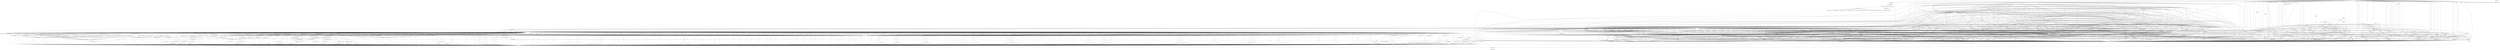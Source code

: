 digraph depends {
    node [shape=plaintext]
"angstrom-feed-configs" -> "opkg" [style=dotted]
"angstrom-packagegroup-boot" -> "angstrom-version"
"angstrom-packagegroup-boot" -> "packagegroup-boot"
"avahi-daemon" -> "base-files"
"avahi-daemon" -> "base-passwd"
"avahi-daemon" -> "libavahi-common3"
"avahi-daemon" -> "libavahi-core7"
"avahi-daemon" -> "libc6"
"avahi-daemon" -> "libcap2"
"avahi-daemon" -> "libdaemon0"
"avahi-daemon" -> "libdbus-1-3"
"avahi-daemon" -> "libexpat1"
"avahi-daemon" -> "libnss-mdns" [style=dotted]
"avahi-daemon" -> "shadow"
"avahi-utils" -> "libavahi-client3"
"avahi-utils" -> "libavahi-common3"
"avahi-utils" -> "libc6"
"bash" -> "base-files"
"bash" -> "libc6"
"bash" -> "libtinfo5"
"bash" -> "update-alternatives-opkg"
"bluez5" -> "libc6"
"bluez5" -> "libdbus-1-3"
"bluez5" -> "libglib-2.0-0"
"bluez5" -> "libreadline7"
"bluez5" -> "libudev1"
"busybox" -> "busybox-syslog" [style=dotted]
"busybox" -> "busybox-udhcpc" [style=dotted]
"busybox" -> "libc6"
"busybox" -> "update-alternatives-opkg"
"ca-certificates" -> "openssl"
"coreutils" -> "libattr1"
"coreutils" -> "libc6"
"coreutils" -> "libcap2"
"coreutils" -> "libgmp10"
"coreutils" -> "update-alternatives-opkg"
"cpio" -> "libc6"
"cpio" -> "update-alternatives-opkg"
"cpufreq-tweaks" -> "cpufrequtils"
"cpufrequtils" -> "libc6"
"curl" -> "libc6"
"curl" -> "libcurl4"
"curl" -> "libz1"
"dbus-1" -> "base-files"
"dbus-1" -> "base-passwd"
"dbus-1" -> "libc6"
"dbus-1" -> "libdbus-1-3"
"dbus-1" -> "libexpat1"
"dbus-1" -> "libsystemd0"
"dbus-1" -> "libx11-6"
"dbus-1" -> "shadow"
"dracut" -> "bash"
"dracut" -> "busybox" [style=dotted]
"dracut" -> "coreutils" [style=dotted]
"dracut" -> "cpio"
"dracut" -> "findutils"
"dracut" -> "kernel-modules" [style=dotted]
"dracut" -> "ldd"
"dracut" -> "libc6"
"dracut" -> "libkmod2"
"dracut" -> "systemd"
"dracut" -> "util-linux"
"dracut" -> "util-linux-blkid"
"dracut" -> "util-linux-getopt"
"e2fsprogs-e2fsck" -> "libblkid1"
"e2fsprogs-e2fsck" -> "libc6"
"e2fsprogs-e2fsck" -> "libcom-err2"
"e2fsprogs-e2fsck" -> "libe2p2"
"e2fsprogs-e2fsck" -> "libext2fs2"
"e2fsprogs-e2fsck" -> "libuuid1"
"e2fsprogs-resize2fs" -> "libc6"
"e2fsprogs-resize2fs" -> "libcom-err2"
"e2fsprogs-resize2fs" -> "libe2p2"
"e2fsprogs-resize2fs" -> "libext2fs2"
"findutils" -> "libc6"
"findutils" -> "update-alternatives-opkg"
"fixmac" -> "ranpwd"
"glibc-gconv-ibm850" -> "glibc-gconv"
"glibc-gconv-ibm850" -> "libc6"
"glibc-gconv-unicode" -> "glibc-gconv"
"glibc-gconv-unicode" -> "libc6"
"glibc-gconv-utf-32" -> "glibc-gconv"
"glibc-gconv-utf-32" -> "libc6"
"glibc-localedata-en-gb" -> "glibc-localedata-en-us"
"glibc-localedata-en-gb" -> "glibc-localedata-i18n"
"glibc-localedata-en-gb" -> "glibc-localedata-iso14651-t1"
"glibc-localedata-en-gb" -> "glibc-localedata-translit-combining"
"glibc-localedata-en-us" -> "glibc-localedata-en-gb"
"glibc-localedata-en-us" -> "glibc-localedata-iso14651-t1"
"glibc-localedata-i18n" -> "glibc-localedata-iso14651-t1"
"glibc-localedata-i18n" -> "glibc-localedata-translit-neutral"
"glibc-localedata-iso14651-t1" -> "glibc-localedata-iso14651-t1-common"
"glibc-localedata-translit-neutral" -> "glibc-localedata-translit-circle"
"glibc-localedata-translit-neutral" -> "glibc-localedata-translit-cjk-compat"
"glibc-localedata-translit-neutral" -> "glibc-localedata-translit-compat"
"glibc-localedata-translit-neutral" -> "glibc-localedata-translit-font"
"glibc-localedata-translit-neutral" -> "glibc-localedata-translit-fraction"
"glibc-localedata-translit-neutral" -> "glibc-localedata-translit-narrow"
"glibc-localedata-translit-neutral" -> "glibc-localedata-translit-small"
"glibc-localedata-translit-neutral" -> "glibc-localedata-translit-wide"
"htop" -> "libc6"
"htop" -> "libncursesw5"
"htop" -> "libtinfo5"
"htop" -> "ncurses-terminfo"
"iptables" -> "kernel-module-iptable-filter" [style=dotted]
"iptables" -> "kernel-module-iptable-nat" [style=dotted]
"iptables" -> "kernel-module-ip-tables" [style=dotted]
"iptables" -> "kernel-module-ipt-masquerade" [style=dotted]
"iptables" -> "kernel-module-nf-conntrack-ipv4" [style=dotted]
"iptables" -> "kernel-module-nf-conntrack" [style=dotted]
"iptables" -> "kernel-module-nf-defrag-ipv4" [style=dotted]
"iptables" -> "kernel-module-nf-nat" [style=dotted]
"iptables" -> "kernel-module-x-tables" [style=dotted]
"iptables" -> "libc6"
"iw" -> "libc6"
"iw" -> "libnl-3-200"
"iw" -> "libnl-genl-3-200"
"kernel-4.16.7" -> "kernel-image-4.16.7"
"kernel-image-4.16.7" -> "kernel-image-image-4.16.7"
"kernel" -> "kernel-4.16.7"
"kernel-module-8021q-4.16.7" -> "kernel-4.16.7"
"kernel-module-8021q-4.16.7" -> "kernel-module-garp-4.16.7"
"kernel-module-8021q-4.16.7" -> "kernel-module-mrp-4.16.7"
"kernel-module-adv7511-4.16.7" -> "kernel-4.16.7"
"kernel-module-adv7511-4.16.7" -> "kernel-module-cec-4.16.7"
"kernel-module-arc4-4.16.7" -> "kernel-4.16.7"
"kernel-module-asix-4.16.7" -> "kernel-4.16.7"
"kernel-module-asix-4.16.7" -> "kernel-module-usbnet-4.16.7"
"kernel-module-at25-4.16.7" -> "kernel-4.16.7"
"kernel-module-authenc-4.16.7" -> "kernel-4.16.7"
"kernel-module-authencesn-4.16.7" -> "kernel-4.16.7"
"kernel-module-authencesn-4.16.7" -> "kernel-module-authenc-4.16.7"
"kernel-module-ax88179-178a-4.16.7" -> "kernel-4.16.7"
"kernel-module-ax88179-178a-4.16.7" -> "kernel-module-usbnet-4.16.7"
"kernel-module-bluetooth-4.16.7" -> "kernel-4.16.7"
"kernel-module-bluetooth-4.16.7" -> "kernel-module-ecdh-generic-4.16.7"
"kernel-module-bluetooth-4.16.7" -> "kernel-module-rfkill-4.16.7"
"kernel-module-brcmfmac-4.16.7" -> "kernel-4.16.7"
"kernel-module-brcmfmac-4.16.7" -> "kernel-module-brcmutil-4.16.7"
"kernel-module-brcmfmac-4.16.7" -> "kernel-module-cfg80211-4.16.7"
"kernel-module-brcmutil-4.16.7" -> "kernel-4.16.7"
"kernel-module-bridge-4.16.7" -> "kernel-4.16.7"
"kernel-module-bridge-4.16.7" -> "kernel-module-ipv6-4.16.7"
"kernel-module-bridge-4.16.7" -> "kernel-module-llc-4.16.7"
"kernel-module-bridge-4.16.7" -> "kernel-module-stp-4.16.7"
"kernel-module-br-netfilter-4.16.7" -> "kernel-4.16.7"
"kernel-module-br-netfilter-4.16.7" -> "kernel-module-bridge-4.16.7"
"kernel-module-btrfs-4.16.7" -> "kernel-4.16.7"
"kernel-module-btrfs-4.16.7" -> "kernel-module-lzo-compress-4.16.7"
"kernel-module-btrfs-4.16.7" -> "kernel-module-raid6-pq-4.16.7"
"kernel-module-btrfs-4.16.7" -> "kernel-module-xor-4.16.7"
"kernel-module-btrfs-4.16.7" -> "kernel-module-zlib-deflate-4.16.7"
"kernel-module-btrfs-4.16.7" -> "kernel-module-zstd-compress-4.16.7"
"kernel-module-btrfs-4.16.7" -> "kernel-module-zstd-decompress-4.16.7"
"kernel-module-ccm-4.16.7" -> "kernel-4.16.7"
"kernel-module-cdc-ether-4.16.7" -> "kernel-4.16.7"
"kernel-module-cdc-ether-4.16.7" -> "kernel-module-usbnet-4.16.7"
"kernel-module-cdc-ncm-4.16.7" -> "kernel-4.16.7"
"kernel-module-cdc-ncm-4.16.7" -> "kernel-module-usbnet-4.16.7"
"kernel-module-cdc-subset-4.16.7" -> "kernel-4.16.7"
"kernel-module-cdc-subset-4.16.7" -> "kernel-module-usbnet-4.16.7"
"kernel-module-cec-4.16.7" -> "kernel-4.16.7"
"kernel-module-cfg80211-4.16.7" -> "kernel-4.16.7"
"kernel-module-cfg80211-4.16.7" -> "kernel-module-rfkill-4.16.7"
"kernel-module-ch7006-4.16.7" -> "kernel-4.16.7"
"kernel-module-cmac-4.16.7" -> "kernel-4.16.7"
"kernel-module-crypto-engine-4.16.7" -> "kernel-4.16.7"
"kernel-module-ctr-4.16.7" -> "kernel-4.16.7"
"kernel-module-cuse-4.16.7" -> "kernel-4.16.7"
"kernel-module-cuse-4.16.7" -> "kernel-module-fuse-4.16.7"
"kernel-module-dm9601-4.16.7" -> "kernel-4.16.7"
"kernel-module-dm9601-4.16.7" -> "kernel-module-usbnet-4.16.7"
"kernel-module-dvb-core-4.16.7" -> "kernel-4.16.7"
"kernel-module-ecb-4.16.7" -> "kernel-4.16.7"
"kernel-module-ecdh-generic-4.16.7" -> "kernel-4.16.7"
"kernel-module-fuse-4.16.7" -> "kernel-4.16.7"
"kernel-module-garp-4.16.7" -> "kernel-4.16.7"
"kernel-module-garp-4.16.7" -> "kernel-module-llc-4.16.7"
"kernel-module-garp-4.16.7" -> "kernel-module-stp-4.16.7"
"kernel-module-gcm-4.16.7" -> "kernel-4.16.7"
"kernel-module-ghash-generic-4.16.7" -> "kernel-4.16.7"
"kernel-module-hci-uart-4.16.7" -> "kernel-4.16.7"
"kernel-module-hci-uart-4.16.7" -> "kernel-module-bluetooth-4.16.7"
"kernel-module-hidp-4.16.7" -> "kernel-4.16.7"
"kernel-module-hidp-4.16.7" -> "kernel-module-bluetooth-4.16.7"
"kernel-module-ina2xx-4.16.7" -> "kernel-4.16.7"
"kernel-module-ip6table-filter-4.16.7" -> "kernel-4.16.7"
"kernel-module-ip6table-filter-4.16.7" -> "kernel-module-ip6-tables-4.16.7"
"kernel-module-ip6table-filter-4.16.7" -> "kernel-module-x-tables-4.16.7"
"kernel-module-ip6table-mangle-4.16.7" -> "kernel-4.16.7"
"kernel-module-ip6table-mangle-4.16.7" -> "kernel-module-ip6-tables-4.16.7"
"kernel-module-ip6table-mangle-4.16.7" -> "kernel-module-ipv6-4.16.7"
"kernel-module-ip6table-mangle-4.16.7" -> "kernel-module-x-tables-4.16.7"
"kernel-module-ip6table-nat-4.16.7" -> "kernel-4.16.7"
"kernel-module-ip6table-nat-4.16.7" -> "kernel-module-ip6-tables-4.16.7"
"kernel-module-ip6table-nat-4.16.7" -> "kernel-module-nf-nat-ipv6-4.16.7"
"kernel-module-ip6-tables-4.16.7" -> "kernel-4.16.7"
"kernel-module-ip6-tables-4.16.7" -> "kernel-module-x-tables-4.16.7"
"kernel-module-ip6t-masquerade-4.16.7" -> "kernel-4.16.7"
"kernel-module-ip6t-masquerade-4.16.7" -> "kernel-module-nf-conntrack-4.16.7"
"kernel-module-ip6t-masquerade-4.16.7" -> "kernel-module-nf-nat-masquerade-ipv6-4.16.7"
"kernel-module-ip6t-masquerade-4.16.7" -> "kernel-module-x-tables-4.16.7"
"kernel-module-ip6t-reject-4.16.7" -> "kernel-4.16.7"
"kernel-module-ip6t-reject-4.16.7" -> "kernel-module-nf-reject-ipv6-4.16.7"
"kernel-module-ip6t-reject-4.16.7" -> "kernel-module-x-tables-4.16.7"
"kernel-module-iptable-filter-4.16.7" -> "kernel-4.16.7"
"kernel-module-iptable-filter-4.16.7" -> "kernel-module-ip-tables-4.16.7"
"kernel-module-iptable-filter-4.16.7" -> "kernel-module-x-tables-4.16.7"
"kernel-module-iptable-mangle-4.16.7" -> "kernel-4.16.7"
"kernel-module-iptable-mangle-4.16.7" -> "kernel-module-ip-tables-4.16.7"
"kernel-module-iptable-mangle-4.16.7" -> "kernel-module-x-tables-4.16.7"
"kernel-module-iptable-nat-4.16.7" -> "kernel-4.16.7"
"kernel-module-iptable-nat-4.16.7" -> "kernel-module-ip-tables-4.16.7"
"kernel-module-iptable-nat-4.16.7" -> "kernel-module-nf-nat-ipv4-4.16.7"
"kernel-module-ip-tables-4.16.7" -> "kernel-4.16.7"
"kernel-module-ip-tables-4.16.7" -> "kernel-module-x-tables-4.16.7"
"kernel-module-ipt-masquerade-4.16.7" -> "kernel-4.16.7"
"kernel-module-ipt-masquerade-4.16.7" -> "kernel-module-nf-conntrack-4.16.7"
"kernel-module-ipt-masquerade-4.16.7" -> "kernel-module-nf-nat-masquerade-ipv4-4.16.7"
"kernel-module-ipt-masquerade-4.16.7" -> "kernel-module-x-tables-4.16.7"
"kernel-module-ipt-reject-4.16.7" -> "kernel-4.16.7"
"kernel-module-ipt-reject-4.16.7" -> "kernel-module-nf-reject-ipv4-4.16.7"
"kernel-module-ipt-reject-4.16.7" -> "kernel-module-x-tables-4.16.7"
"kernel-module-ip-tunnel-4.16.7" -> "kernel-4.16.7"
"kernel-module-ipv6-4.16.7" -> "kernel-4.16.7"
"kernel-module-ir-jvc-decoder-4.16.7" -> "kernel-4.16.7"
"kernel-module-ir-jvc-decoder-4.16.7" -> "kernel-module-rc-core-4.16.7"
"kernel-module-ir-kbd-i2c-4.16.7" -> "kernel-4.16.7"
"kernel-module-ir-kbd-i2c-4.16.7" -> "kernel-module-rc-core-4.16.7"
"kernel-module-ir-mce-kbd-decoder-4.16.7" -> "kernel-4.16.7"
"kernel-module-ir-mce-kbd-decoder-4.16.7" -> "kernel-module-rc-core-4.16.7"
"kernel-module-ir-nec-decoder-4.16.7" -> "kernel-4.16.7"
"kernel-module-ir-nec-decoder-4.16.7" -> "kernel-module-rc-core-4.16.7"
"kernel-module-ir-rc5-decoder-4.16.7" -> "kernel-4.16.7"
"kernel-module-ir-rc5-decoder-4.16.7" -> "kernel-module-rc-core-4.16.7"
"kernel-module-ir-rc6-decoder-4.16.7" -> "kernel-4.16.7"
"kernel-module-ir-rc6-decoder-4.16.7" -> "kernel-module-rc-core-4.16.7"
"kernel-module-ir-sanyo-decoder-4.16.7" -> "kernel-4.16.7"
"kernel-module-ir-sanyo-decoder-4.16.7" -> "kernel-module-rc-core-4.16.7"
"kernel-module-ir-sharp-decoder-4.16.7" -> "kernel-4.16.7"
"kernel-module-ir-sharp-decoder-4.16.7" -> "kernel-module-rc-core-4.16.7"
"kernel-module-ir-sony-decoder-4.16.7" -> "kernel-4.16.7"
"kernel-module-ir-sony-decoder-4.16.7" -> "kernel-module-rc-core-4.16.7"
"kernel-module-ir-xmp-decoder-4.16.7" -> "kernel-4.16.7"
"kernel-module-ir-xmp-decoder-4.16.7" -> "kernel-module-rc-core-4.16.7"
"kernel-module-libcrc32c-4.16.7" -> "kernel-4.16.7"
"kernel-module-llc-4.16.7" -> "kernel-4.16.7"
"kernel-module-lm90-4.16.7" -> "kernel-4.16.7"
"kernel-module-lzo-compress-4.16.7" -> "kernel-4.16.7"
"kernel-module-mac80211-4.16.7" -> "kernel-4.16.7"
"kernel-module-mac80211-4.16.7" -> "kernel-module-cfg80211-4.16.7"
"kernel-module-macvlan-4.16.7" -> "kernel-4.16.7"
"kernel-module-macvtap-4.16.7" -> "kernel-4.16.7"
"kernel-module-macvtap-4.16.7" -> "kernel-module-macvlan-4.16.7"
"kernel-module-macvtap-4.16.7" -> "kernel-module-tap-4.16.7"
"kernel-module-mc44s803-4.16.7" -> "kernel-4.16.7"
"kernel-module-mcs7830-4.16.7" -> "kernel-4.16.7"
"kernel-module-mcs7830-4.16.7" -> "kernel-module-usbnet-4.16.7"
"kernel-module-media-4.16.7" -> "kernel-4.16.7"
"kernel-module-meson-gxbb-wdt-4.16.7" -> "kernel-4.16.7"
"kernel-module-meson-ir-4.16.7" -> "kernel-4.16.7"
"kernel-module-meson-ir-4.16.7" -> "kernel-module-rc-core-4.16.7"
"kernel-module-meson-rng-4.16.7" -> "kernel-4.16.7"
"kernel-module-meson-rng-4.16.7" -> "kernel-module-rng-core-4.16.7"
"kernel-module-meson-vdec-4.16.7" -> "kernel-4.16.7"
"kernel-module-meson-vdec-4.16.7" -> "kernel-module-v4l2-mem2mem-4.16.7"
"kernel-module-meson-vdec-4.16.7" -> "kernel-module-videobuf2-common-4.16.7"
"kernel-module-meson-vdec-4.16.7" -> "kernel-module-videobuf2-dma-contig-4.16.7"
"kernel-module-meson-vdec-4.16.7" -> "kernel-module-videobuf2-v4l2-4.16.7"
"kernel-module-meson-vdec-4.16.7" -> "kernel-module-videodev-4.16.7"
"kernel-module-meson-wdt-4.16.7" -> "kernel-4.16.7"
"kernel-module-mrp-4.16.7" -> "kernel-4.16.7"
"kernel-module-mt20xx-4.16.7" -> "kernel-4.16.7"
"kernel-module-nbd-4.16.7" -> "kernel-4.16.7"
"kernel-module-net1080-4.16.7" -> "kernel-4.16.7"
"kernel-module-net1080-4.16.7" -> "kernel-module-usbnet-4.16.7"
"kernel-module-nf-conntrack-4.16.7" -> "kernel-4.16.7"
"kernel-module-nf-conntrack-4.16.7" -> "kernel-module-libcrc32c-4.16.7"
"kernel-module-nf-conntrack-ipv4-4.16.7" -> "kernel-4.16.7"
"kernel-module-nf-conntrack-ipv4-4.16.7" -> "kernel-module-nf-conntrack-4.16.7"
"kernel-module-nf-conntrack-ipv4-4.16.7" -> "kernel-module-nf-defrag-ipv4-4.16.7"
"kernel-module-nf-conntrack-ipv6-4.16.7" -> "kernel-4.16.7"
"kernel-module-nf-conntrack-ipv6-4.16.7" -> "kernel-module-ipv6-4.16.7"
"kernel-module-nf-conntrack-ipv6-4.16.7" -> "kernel-module-nf-conntrack-4.16.7"
"kernel-module-nf-conntrack-ipv6-4.16.7" -> "kernel-module-nf-defrag-ipv6-4.16.7"
"kernel-module-nf-defrag-ipv4-4.16.7" -> "kernel-4.16.7"
"kernel-module-nf-defrag-ipv6-4.16.7" -> "kernel-4.16.7"
"kernel-module-nf-defrag-ipv6-4.16.7" -> "kernel-module-ipv6-4.16.7"
"kernel-module-nf-log-common-4.16.7" -> "kernel-4.16.7"
"kernel-module-nf-log-ipv4-4.16.7" -> "kernel-4.16.7"
"kernel-module-nf-log-ipv4-4.16.7" -> "kernel-module-nf-log-common-4.16.7"
"kernel-module-nf-log-ipv6-4.16.7" -> "kernel-4.16.7"
"kernel-module-nf-log-ipv6-4.16.7" -> "kernel-module-nf-log-common-4.16.7"
"kernel-module-nf-nat-4.16.7" -> "kernel-4.16.7"
"kernel-module-nf-nat-4.16.7" -> "kernel-module-libcrc32c-4.16.7"
"kernel-module-nf-nat-4.16.7" -> "kernel-module-nf-conntrack-4.16.7"
"kernel-module-nf-nat-ipv4-4.16.7" -> "kernel-4.16.7"
"kernel-module-nf-nat-ipv4-4.16.7" -> "kernel-module-nf-conntrack-4.16.7"
"kernel-module-nf-nat-ipv4-4.16.7" -> "kernel-module-nf-nat-4.16.7"
"kernel-module-nf-nat-ipv6-4.16.7" -> "kernel-4.16.7"
"kernel-module-nf-nat-ipv6-4.16.7" -> "kernel-module-ipv6-4.16.7"
"kernel-module-nf-nat-ipv6-4.16.7" -> "kernel-module-nf-conntrack-4.16.7"
"kernel-module-nf-nat-ipv6-4.16.7" -> "kernel-module-nf-nat-4.16.7"
"kernel-module-nf-nat-masquerade-ipv4-4.16.7" -> "kernel-4.16.7"
"kernel-module-nf-nat-masquerade-ipv4-4.16.7" -> "kernel-module-nf-conntrack-4.16.7"
"kernel-module-nf-nat-masquerade-ipv4-4.16.7" -> "kernel-module-nf-nat-4.16.7"
"kernel-module-nf-nat-masquerade-ipv6-4.16.7" -> "kernel-4.16.7"
"kernel-module-nf-nat-masquerade-ipv6-4.16.7" -> "kernel-module-ipv6-4.16.7"
"kernel-module-nf-nat-masquerade-ipv6-4.16.7" -> "kernel-module-nf-conntrack-4.16.7"
"kernel-module-nf-nat-masquerade-ipv6-4.16.7" -> "kernel-module-nf-nat-4.16.7"
"kernel-module-nf-reject-ipv4-4.16.7" -> "kernel-4.16.7"
"kernel-module-nf-reject-ipv6-4.16.7" -> "kernel-4.16.7"
"kernel-module-nf-reject-ipv6-4.16.7" -> "kernel-module-ipv6-4.16.7"
"kernel-module-nfs-layout-flexfiles-4.16.7" -> "kernel-4.16.7"
"kernel-module-overlay-4.16.7" -> "kernel-4.16.7"
"kernel-module-p8022-4.16.7" -> "kernel-4.16.7"
"kernel-module-p8022-4.16.7" -> "kernel-module-llc-4.16.7"
"kernel-module-pegasus-4.16.7" -> "kernel-4.16.7"
"kernel-module-plusb-4.16.7" -> "kernel-4.16.7"
"kernel-module-plusb-4.16.7" -> "kernel-module-usbnet-4.16.7"
"kernel-module-psnap-4.16.7" -> "kernel-4.16.7"
"kernel-module-psnap-4.16.7" -> "kernel-module-llc-4.16.7"
"kernel-module-pwm-meson-4.16.7" -> "kernel-4.16.7"
"kernel-module-r8152-4.16.7" -> "kernel-4.16.7"
"kernel-module-raid6-pq-4.16.7" -> "kernel-4.16.7"
"kernel-module-rc-adstech-dvb-t-pci-4.16.7" -> "kernel-4.16.7"
"kernel-module-rc-adstech-dvb-t-pci-4.16.7" -> "kernel-module-rc-core-4.16.7"
"kernel-module-rc-alink-dtu-m-4.16.7" -> "kernel-4.16.7"
"kernel-module-rc-alink-dtu-m-4.16.7" -> "kernel-module-rc-core-4.16.7"
"kernel-module-rc-anysee-4.16.7" -> "kernel-4.16.7"
"kernel-module-rc-anysee-4.16.7" -> "kernel-module-rc-core-4.16.7"
"kernel-module-rc-apac-viewcomp-4.16.7" -> "kernel-4.16.7"
"kernel-module-rc-apac-viewcomp-4.16.7" -> "kernel-module-rc-core-4.16.7"
"kernel-module-rc-astrometa-t2hybrid-4.16.7" -> "kernel-4.16.7"
"kernel-module-rc-astrometa-t2hybrid-4.16.7" -> "kernel-module-rc-core-4.16.7"
"kernel-module-rc-asus-pc39-4.16.7" -> "kernel-4.16.7"
"kernel-module-rc-asus-pc39-4.16.7" -> "kernel-module-rc-core-4.16.7"
"kernel-module-rc-asus-ps3-100-4.16.7" -> "kernel-4.16.7"
"kernel-module-rc-asus-ps3-100-4.16.7" -> "kernel-module-rc-core-4.16.7"
"kernel-module-rc-ati-tv-wonder-hd-600-4.16.7" -> "kernel-4.16.7"
"kernel-module-rc-ati-tv-wonder-hd-600-4.16.7" -> "kernel-module-rc-core-4.16.7"
"kernel-module-rc-ati-x10-4.16.7" -> "kernel-4.16.7"
"kernel-module-rc-ati-x10-4.16.7" -> "kernel-module-rc-core-4.16.7"
"kernel-module-rc-avermedia-4.16.7" -> "kernel-4.16.7"
"kernel-module-rc-avermedia-4.16.7" -> "kernel-module-rc-core-4.16.7"
"kernel-module-rc-avermedia-a16d-4.16.7" -> "kernel-4.16.7"
"kernel-module-rc-avermedia-a16d-4.16.7" -> "kernel-module-rc-core-4.16.7"
"kernel-module-rc-avermedia-cardbus-4.16.7" -> "kernel-4.16.7"
"kernel-module-rc-avermedia-cardbus-4.16.7" -> "kernel-module-rc-core-4.16.7"
"kernel-module-rc-avermedia-dvbt-4.16.7" -> "kernel-4.16.7"
"kernel-module-rc-avermedia-dvbt-4.16.7" -> "kernel-module-rc-core-4.16.7"
"kernel-module-rc-avermedia-m135a-4.16.7" -> "kernel-4.16.7"
"kernel-module-rc-avermedia-m135a-4.16.7" -> "kernel-module-rc-core-4.16.7"
"kernel-module-rc-avermedia-m733a-rm-k6-4.16.7" -> "kernel-4.16.7"
"kernel-module-rc-avermedia-m733a-rm-k6-4.16.7" -> "kernel-module-rc-core-4.16.7"
"kernel-module-rc-avermedia-rm-ks-4.16.7" -> "kernel-4.16.7"
"kernel-module-rc-avermedia-rm-ks-4.16.7" -> "kernel-module-rc-core-4.16.7"
"kernel-module-rc-avertv-303-4.16.7" -> "kernel-4.16.7"
"kernel-module-rc-avertv-303-4.16.7" -> "kernel-module-rc-core-4.16.7"
"kernel-module-rc-azurewave-ad-tu700-4.16.7" -> "kernel-4.16.7"
"kernel-module-rc-azurewave-ad-tu700-4.16.7" -> "kernel-module-rc-core-4.16.7"
"kernel-module-rc-behold-4.16.7" -> "kernel-4.16.7"
"kernel-module-rc-behold-4.16.7" -> "kernel-module-rc-core-4.16.7"
"kernel-module-rc-behold-columbus-4.16.7" -> "kernel-4.16.7"
"kernel-module-rc-behold-columbus-4.16.7" -> "kernel-module-rc-core-4.16.7"
"kernel-module-rc-budget-ci-old-4.16.7" -> "kernel-4.16.7"
"kernel-module-rc-budget-ci-old-4.16.7" -> "kernel-module-rc-core-4.16.7"
"kernel-module-rc-cec-4.16.7" -> "kernel-4.16.7"
"kernel-module-rc-cec-4.16.7" -> "kernel-module-rc-core-4.16.7"
"kernel-module-rc-cinergy-1400-4.16.7" -> "kernel-4.16.7"
"kernel-module-rc-cinergy-1400-4.16.7" -> "kernel-module-rc-core-4.16.7"
"kernel-module-rc-cinergy-4.16.7" -> "kernel-4.16.7"
"kernel-module-rc-cinergy-4.16.7" -> "kernel-module-rc-core-4.16.7"
"kernel-module-rc-core-4.16.7" -> "kernel-4.16.7"
"kernel-module-rc-d680-dmb-4.16.7" -> "kernel-4.16.7"
"kernel-module-rc-d680-dmb-4.16.7" -> "kernel-module-rc-core-4.16.7"
"kernel-module-rc-delock-61959-4.16.7" -> "kernel-4.16.7"
"kernel-module-rc-delock-61959-4.16.7" -> "kernel-module-rc-core-4.16.7"
"kernel-module-rc-dib0700-nec-4.16.7" -> "kernel-4.16.7"
"kernel-module-rc-dib0700-nec-4.16.7" -> "kernel-module-rc-core-4.16.7"
"kernel-module-rc-dib0700-rc5-4.16.7" -> "kernel-4.16.7"
"kernel-module-rc-dib0700-rc5-4.16.7" -> "kernel-module-rc-core-4.16.7"
"kernel-module-rc-digitalnow-tinytwin-4.16.7" -> "kernel-4.16.7"
"kernel-module-rc-digitalnow-tinytwin-4.16.7" -> "kernel-module-rc-core-4.16.7"
"kernel-module-rc-digittrade-4.16.7" -> "kernel-4.16.7"
"kernel-module-rc-digittrade-4.16.7" -> "kernel-module-rc-core-4.16.7"
"kernel-module-rc-dm1105-nec-4.16.7" -> "kernel-4.16.7"
"kernel-module-rc-dm1105-nec-4.16.7" -> "kernel-module-rc-core-4.16.7"
"kernel-module-rc-dntv-live-dvb-t-4.16.7" -> "kernel-4.16.7"
"kernel-module-rc-dntv-live-dvb-t-4.16.7" -> "kernel-module-rc-core-4.16.7"
"kernel-module-rc-dntv-live-dvbt-pro-4.16.7" -> "kernel-4.16.7"
"kernel-module-rc-dntv-live-dvbt-pro-4.16.7" -> "kernel-module-rc-core-4.16.7"
"kernel-module-rc-dtt200u-4.16.7" -> "kernel-4.16.7"
"kernel-module-rc-dtt200u-4.16.7" -> "kernel-module-rc-core-4.16.7"
"kernel-module-rc-dvbsky-4.16.7" -> "kernel-4.16.7"
"kernel-module-rc-dvbsky-4.16.7" -> "kernel-module-rc-core-4.16.7"
"kernel-module-rc-dvico-mce-4.16.7" -> "kernel-4.16.7"
"kernel-module-rc-dvico-mce-4.16.7" -> "kernel-module-rc-core-4.16.7"
"kernel-module-rc-dvico-portable-4.16.7" -> "kernel-4.16.7"
"kernel-module-rc-dvico-portable-4.16.7" -> "kernel-module-rc-core-4.16.7"
"kernel-module-rc-em-terratec-4.16.7" -> "kernel-4.16.7"
"kernel-module-rc-em-terratec-4.16.7" -> "kernel-module-rc-core-4.16.7"
"kernel-module-rc-encore-enltv2-4.16.7" -> "kernel-4.16.7"
"kernel-module-rc-encore-enltv2-4.16.7" -> "kernel-module-rc-core-4.16.7"
"kernel-module-rc-encore-enltv-4.16.7" -> "kernel-4.16.7"
"kernel-module-rc-encore-enltv-4.16.7" -> "kernel-module-rc-core-4.16.7"
"kernel-module-rc-encore-enltv-fm53-4.16.7" -> "kernel-4.16.7"
"kernel-module-rc-encore-enltv-fm53-4.16.7" -> "kernel-module-rc-core-4.16.7"
"kernel-module-rc-evga-indtube-4.16.7" -> "kernel-4.16.7"
"kernel-module-rc-evga-indtube-4.16.7" -> "kernel-module-rc-core-4.16.7"
"kernel-module-rc-eztv-4.16.7" -> "kernel-4.16.7"
"kernel-module-rc-eztv-4.16.7" -> "kernel-module-rc-core-4.16.7"
"kernel-module-rc-flydvb-4.16.7" -> "kernel-4.16.7"
"kernel-module-rc-flydvb-4.16.7" -> "kernel-module-rc-core-4.16.7"
"kernel-module-rc-flyvideo-4.16.7" -> "kernel-4.16.7"
"kernel-module-rc-flyvideo-4.16.7" -> "kernel-module-rc-core-4.16.7"
"kernel-module-rc-fusionhdtv-mce-4.16.7" -> "kernel-4.16.7"
"kernel-module-rc-fusionhdtv-mce-4.16.7" -> "kernel-module-rc-core-4.16.7"
"kernel-module-rc-gadmei-rm008z-4.16.7" -> "kernel-4.16.7"
"kernel-module-rc-gadmei-rm008z-4.16.7" -> "kernel-module-rc-core-4.16.7"
"kernel-module-rc-geekbox-4.16.7" -> "kernel-4.16.7"
"kernel-module-rc-geekbox-4.16.7" -> "kernel-module-rc-core-4.16.7"
"kernel-module-rc-genius-tvgo-a11mce-4.16.7" -> "kernel-4.16.7"
"kernel-module-rc-genius-tvgo-a11mce-4.16.7" -> "kernel-module-rc-core-4.16.7"
"kernel-module-rc-gotview7135-4.16.7" -> "kernel-4.16.7"
"kernel-module-rc-gotview7135-4.16.7" -> "kernel-module-rc-core-4.16.7"
"kernel-module-rc-hauppauge-4.16.7" -> "kernel-4.16.7"
"kernel-module-rc-hauppauge-4.16.7" -> "kernel-module-rc-core-4.16.7"
"kernel-module-rc-hisi-poplar-4.16.7" -> "kernel-4.16.7"
"kernel-module-rc-hisi-poplar-4.16.7" -> "kernel-module-rc-core-4.16.7"
"kernel-module-rc-hisi-tv-demo-4.16.7" -> "kernel-4.16.7"
"kernel-module-rc-hisi-tv-demo-4.16.7" -> "kernel-module-rc-core-4.16.7"
"kernel-module-rc-imon-mce-4.16.7" -> "kernel-4.16.7"
"kernel-module-rc-imon-mce-4.16.7" -> "kernel-module-rc-core-4.16.7"
"kernel-module-rc-imon-pad-4.16.7" -> "kernel-4.16.7"
"kernel-module-rc-imon-pad-4.16.7" -> "kernel-module-rc-core-4.16.7"
"kernel-module-rc-iodata-bctv7e-4.16.7" -> "kernel-4.16.7"
"kernel-module-rc-iodata-bctv7e-4.16.7" -> "kernel-module-rc-core-4.16.7"
"kernel-module-rc-it913x-v1-4.16.7" -> "kernel-4.16.7"
"kernel-module-rc-it913x-v1-4.16.7" -> "kernel-module-rc-core-4.16.7"
"kernel-module-rc-it913x-v2-4.16.7" -> "kernel-4.16.7"
"kernel-module-rc-it913x-v2-4.16.7" -> "kernel-module-rc-core-4.16.7"
"kernel-module-rc-kaiomy-4.16.7" -> "kernel-4.16.7"
"kernel-module-rc-kaiomy-4.16.7" -> "kernel-module-rc-core-4.16.7"
"kernel-module-rc-kworld-315u-4.16.7" -> "kernel-4.16.7"
"kernel-module-rc-kworld-315u-4.16.7" -> "kernel-module-rc-core-4.16.7"
"kernel-module-rc-kworld-pc150u-4.16.7" -> "kernel-4.16.7"
"kernel-module-rc-kworld-pc150u-4.16.7" -> "kernel-module-rc-core-4.16.7"
"kernel-module-rc-kworld-plus-tv-analog-4.16.7" -> "kernel-4.16.7"
"kernel-module-rc-kworld-plus-tv-analog-4.16.7" -> "kernel-module-rc-core-4.16.7"
"kernel-module-rc-leadtek-y04g0051-4.16.7" -> "kernel-4.16.7"
"kernel-module-rc-leadtek-y04g0051-4.16.7" -> "kernel-module-rc-core-4.16.7"
"kernel-module-rc-lme2510-4.16.7" -> "kernel-4.16.7"
"kernel-module-rc-lme2510-4.16.7" -> "kernel-module-rc-core-4.16.7"
"kernel-module-rc-manli-4.16.7" -> "kernel-4.16.7"
"kernel-module-rc-manli-4.16.7" -> "kernel-module-rc-core-4.16.7"
"kernel-module-rc-medion-x10-4.16.7" -> "kernel-4.16.7"
"kernel-module-rc-medion-x10-4.16.7" -> "kernel-module-rc-core-4.16.7"
"kernel-module-rc-medion-x10-digitainer-4.16.7" -> "kernel-4.16.7"
"kernel-module-rc-medion-x10-digitainer-4.16.7" -> "kernel-module-rc-core-4.16.7"
"kernel-module-rc-medion-x10-or2x-4.16.7" -> "kernel-4.16.7"
"kernel-module-rc-medion-x10-or2x-4.16.7" -> "kernel-module-rc-core-4.16.7"
"kernel-module-rc-msi-digivox-ii-4.16.7" -> "kernel-4.16.7"
"kernel-module-rc-msi-digivox-ii-4.16.7" -> "kernel-module-rc-core-4.16.7"
"kernel-module-rc-msi-digivox-iii-4.16.7" -> "kernel-4.16.7"
"kernel-module-rc-msi-digivox-iii-4.16.7" -> "kernel-module-rc-core-4.16.7"
"kernel-module-rc-msi-tvanywhere-4.16.7" -> "kernel-4.16.7"
"kernel-module-rc-msi-tvanywhere-4.16.7" -> "kernel-module-rc-core-4.16.7"
"kernel-module-rc-msi-tvanywhere-plus-4.16.7" -> "kernel-4.16.7"
"kernel-module-rc-msi-tvanywhere-plus-4.16.7" -> "kernel-module-rc-core-4.16.7"
"kernel-module-rc-nebula-4.16.7" -> "kernel-4.16.7"
"kernel-module-rc-nebula-4.16.7" -> "kernel-module-rc-core-4.16.7"
"kernel-module-rc-nec-terratec-cinergy-xs-4.16.7" -> "kernel-4.16.7"
"kernel-module-rc-nec-terratec-cinergy-xs-4.16.7" -> "kernel-module-rc-core-4.16.7"
"kernel-module-rc-norwood-4.16.7" -> "kernel-4.16.7"
"kernel-module-rc-norwood-4.16.7" -> "kernel-module-rc-core-4.16.7"
"kernel-module-rc-npgtech-4.16.7" -> "kernel-4.16.7"
"kernel-module-rc-npgtech-4.16.7" -> "kernel-module-rc-core-4.16.7"
"kernel-module-rc-pctv-sedna-4.16.7" -> "kernel-4.16.7"
"kernel-module-rc-pctv-sedna-4.16.7" -> "kernel-module-rc-core-4.16.7"
"kernel-module-rc-pinnacle-color-4.16.7" -> "kernel-4.16.7"
"kernel-module-rc-pinnacle-color-4.16.7" -> "kernel-module-rc-core-4.16.7"
"kernel-module-rc-pinnacle-grey-4.16.7" -> "kernel-4.16.7"
"kernel-module-rc-pinnacle-grey-4.16.7" -> "kernel-module-rc-core-4.16.7"
"kernel-module-rc-pinnacle-pctv-hd-4.16.7" -> "kernel-4.16.7"
"kernel-module-rc-pinnacle-pctv-hd-4.16.7" -> "kernel-module-rc-core-4.16.7"
"kernel-module-rc-pixelview-002t-4.16.7" -> "kernel-4.16.7"
"kernel-module-rc-pixelview-002t-4.16.7" -> "kernel-module-rc-core-4.16.7"
"kernel-module-rc-pixelview-4.16.7" -> "kernel-4.16.7"
"kernel-module-rc-pixelview-4.16.7" -> "kernel-module-rc-core-4.16.7"
"kernel-module-rc-pixelview-mk12-4.16.7" -> "kernel-4.16.7"
"kernel-module-rc-pixelview-mk12-4.16.7" -> "kernel-module-rc-core-4.16.7"
"kernel-module-rc-pixelview-new-4.16.7" -> "kernel-4.16.7"
"kernel-module-rc-pixelview-new-4.16.7" -> "kernel-module-rc-core-4.16.7"
"kernel-module-rc-powercolor-real-angel-4.16.7" -> "kernel-4.16.7"
"kernel-module-rc-powercolor-real-angel-4.16.7" -> "kernel-module-rc-core-4.16.7"
"kernel-module-rc-proteus-2309-4.16.7" -> "kernel-4.16.7"
"kernel-module-rc-proteus-2309-4.16.7" -> "kernel-module-rc-core-4.16.7"
"kernel-module-rc-purpletv-4.16.7" -> "kernel-4.16.7"
"kernel-module-rc-purpletv-4.16.7" -> "kernel-module-rc-core-4.16.7"
"kernel-module-rc-pv951-4.16.7" -> "kernel-4.16.7"
"kernel-module-rc-pv951-4.16.7" -> "kernel-module-rc-core-4.16.7"
"kernel-module-rc-rc6-mce-4.16.7" -> "kernel-4.16.7"
"kernel-module-rc-rc6-mce-4.16.7" -> "kernel-module-rc-core-4.16.7"
"kernel-module-rc-real-audio-220-32-keys-4.16.7" -> "kernel-4.16.7"
"kernel-module-rc-real-audio-220-32-keys-4.16.7" -> "kernel-module-rc-core-4.16.7"
"kernel-module-rc-reddo-4.16.7" -> "kernel-4.16.7"
"kernel-module-rc-reddo-4.16.7" -> "kernel-module-rc-core-4.16.7"
"kernel-module-rc-snapstream-firefly-4.16.7" -> "kernel-4.16.7"
"kernel-module-rc-snapstream-firefly-4.16.7" -> "kernel-module-rc-core-4.16.7"
"kernel-module-rc-streamzap-4.16.7" -> "kernel-4.16.7"
"kernel-module-rc-streamzap-4.16.7" -> "kernel-module-rc-core-4.16.7"
"kernel-module-rc-su3000-4.16.7" -> "kernel-4.16.7"
"kernel-module-rc-su3000-4.16.7" -> "kernel-module-rc-core-4.16.7"
"kernel-module-rc-tango-4.16.7" -> "kernel-4.16.7"
"kernel-module-rc-tango-4.16.7" -> "kernel-module-rc-core-4.16.7"
"kernel-module-rc-tbs-nec-4.16.7" -> "kernel-4.16.7"
"kernel-module-rc-tbs-nec-4.16.7" -> "kernel-module-rc-core-4.16.7"
"kernel-module-rc-technisat-ts35-4.16.7" -> "kernel-4.16.7"
"kernel-module-rc-technisat-ts35-4.16.7" -> "kernel-module-rc-core-4.16.7"
"kernel-module-rc-technisat-usb2-4.16.7" -> "kernel-4.16.7"
"kernel-module-rc-technisat-usb2-4.16.7" -> "kernel-module-rc-core-4.16.7"
"kernel-module-rc-terratec-cinergy-c-pci-4.16.7" -> "kernel-4.16.7"
"kernel-module-rc-terratec-cinergy-c-pci-4.16.7" -> "kernel-module-rc-core-4.16.7"
"kernel-module-rc-terratec-cinergy-s2-hd-4.16.7" -> "kernel-4.16.7"
"kernel-module-rc-terratec-cinergy-s2-hd-4.16.7" -> "kernel-module-rc-core-4.16.7"
"kernel-module-rc-terratec-cinergy-xs-4.16.7" -> "kernel-4.16.7"
"kernel-module-rc-terratec-cinergy-xs-4.16.7" -> "kernel-module-rc-core-4.16.7"
"kernel-module-rc-terratec-slim-2-4.16.7" -> "kernel-4.16.7"
"kernel-module-rc-terratec-slim-2-4.16.7" -> "kernel-module-rc-core-4.16.7"
"kernel-module-rc-terratec-slim-4.16.7" -> "kernel-4.16.7"
"kernel-module-rc-terratec-slim-4.16.7" -> "kernel-module-rc-core-4.16.7"
"kernel-module-rc-tevii-nec-4.16.7" -> "kernel-4.16.7"
"kernel-module-rc-tevii-nec-4.16.7" -> "kernel-module-rc-core-4.16.7"
"kernel-module-rc-tivo-4.16.7" -> "kernel-4.16.7"
"kernel-module-rc-tivo-4.16.7" -> "kernel-module-rc-core-4.16.7"
"kernel-module-rc-total-media-in-hand-02-4.16.7" -> "kernel-4.16.7"
"kernel-module-rc-total-media-in-hand-02-4.16.7" -> "kernel-module-rc-core-4.16.7"
"kernel-module-rc-total-media-in-hand-4.16.7" -> "kernel-4.16.7"
"kernel-module-rc-total-media-in-hand-4.16.7" -> "kernel-module-rc-core-4.16.7"
"kernel-module-rc-trekstor-4.16.7" -> "kernel-4.16.7"
"kernel-module-rc-trekstor-4.16.7" -> "kernel-module-rc-core-4.16.7"
"kernel-module-rc-tt-1500-4.16.7" -> "kernel-4.16.7"
"kernel-module-rc-tt-1500-4.16.7" -> "kernel-module-rc-core-4.16.7"
"kernel-module-rc-twinhan1027-4.16.7" -> "kernel-4.16.7"
"kernel-module-rc-twinhan1027-4.16.7" -> "kernel-module-rc-core-4.16.7"
"kernel-module-rc-twinhan-dtv-cab-ci-4.16.7" -> "kernel-4.16.7"
"kernel-module-rc-twinhan-dtv-cab-ci-4.16.7" -> "kernel-module-rc-core-4.16.7"
"kernel-module-rc-videomate-m1f-4.16.7" -> "kernel-4.16.7"
"kernel-module-rc-videomate-m1f-4.16.7" -> "kernel-module-rc-core-4.16.7"
"kernel-module-rc-videomate-s350-4.16.7" -> "kernel-4.16.7"
"kernel-module-rc-videomate-s350-4.16.7" -> "kernel-module-rc-core-4.16.7"
"kernel-module-rc-videomate-tv-pvr-4.16.7" -> "kernel-4.16.7"
"kernel-module-rc-videomate-tv-pvr-4.16.7" -> "kernel-module-rc-core-4.16.7"
"kernel-module-rc-winfast-4.16.7" -> "kernel-4.16.7"
"kernel-module-rc-winfast-4.16.7" -> "kernel-module-rc-core-4.16.7"
"kernel-module-rc-winfast-usbii-deluxe-4.16.7" -> "kernel-4.16.7"
"kernel-module-rc-winfast-usbii-deluxe-4.16.7" -> "kernel-module-rc-core-4.16.7"
"kernel-module-rc-zx-irdec-4.16.7" -> "kernel-4.16.7"
"kernel-module-rc-zx-irdec-4.16.7" -> "kernel-module-rc-core-4.16.7"
"kernel-module-realtek-4.16.7" -> "kernel-4.16.7"
"kernel-module-rfkill-4.16.7" -> "kernel-4.16.7"
"kernel-module-rng-core-4.16.7" -> "kernel-4.16.7"
"kernel-module-rtc-rk808-4.16.7" -> "kernel-4.16.7"
"kernel-module-rtl8150-4.16.7" -> "kernel-4.16.7"
"kernel-module-seqiv-4.16.7" -> "kernel-4.16.7"
"kernel-module-sil164-4.16.7" -> "kernel-4.16.7"
"kernel-module-sit-4.16.7" -> "kernel-4.16.7"
"kernel-module-sit-4.16.7" -> "kernel-module-ip-tunnel-4.16.7"
"kernel-module-sit-4.16.7" -> "kernel-module-ipv6-4.16.7"
"kernel-module-sit-4.16.7" -> "kernel-module-tunnel4-4.16.7"
"kernel-modules" -> "kernel-module-8021q-4.16.7"
"kernel-modules" -> "kernel-module-adv7511-4.16.7"
"kernel-modules" -> "kernel-module-arc4-4.16.7"
"kernel-modules" -> "kernel-module-asix-4.16.7"
"kernel-modules" -> "kernel-module-at25-4.16.7"
"kernel-modules" -> "kernel-module-authenc-4.16.7"
"kernel-modules" -> "kernel-module-authencesn-4.16.7"
"kernel-modules" -> "kernel-module-ax88179-178a-4.16.7"
"kernel-modules" -> "kernel-module-bluetooth-4.16.7"
"kernel-modules" -> "kernel-module-brcmfmac-4.16.7"
"kernel-modules" -> "kernel-module-brcmutil-4.16.7"
"kernel-modules" -> "kernel-module-bridge-4.16.7"
"kernel-modules" -> "kernel-module-br-netfilter-4.16.7"
"kernel-modules" -> "kernel-module-btrfs-4.16.7"
"kernel-modules" -> "kernel-module-ccm-4.16.7"
"kernel-modules" -> "kernel-module-cdc-ether-4.16.7"
"kernel-modules" -> "kernel-module-cdc-ncm-4.16.7"
"kernel-modules" -> "kernel-module-cdc-subset-4.16.7"
"kernel-modules" -> "kernel-module-cec-4.16.7"
"kernel-modules" -> "kernel-module-cfg80211-4.16.7"
"kernel-modules" -> "kernel-module-ch7006-4.16.7"
"kernel-modules" -> "kernel-module-cmac-4.16.7"
"kernel-modules" -> "kernel-module-crypto-engine-4.16.7"
"kernel-modules" -> "kernel-module-ctr-4.16.7"
"kernel-modules" -> "kernel-module-cuse-4.16.7"
"kernel-modules" -> "kernel-module-dm9601-4.16.7"
"kernel-modules" -> "kernel-module-dvb-core-4.16.7"
"kernel-modules" -> "kernel-module-ecb-4.16.7"
"kernel-modules" -> "kernel-module-ecdh-generic-4.16.7"
"kernel-modules" -> "kernel-module-fuse-4.16.7"
"kernel-modules" -> "kernel-module-garp-4.16.7"
"kernel-modules" -> "kernel-module-gcm-4.16.7"
"kernel-modules" -> "kernel-module-ghash-generic-4.16.7"
"kernel-modules" -> "kernel-module-hci-uart-4.16.7"
"kernel-modules" -> "kernel-module-hidp-4.16.7"
"kernel-modules" -> "kernel-module-ina2xx-4.16.7"
"kernel-modules" -> "kernel-module-ip6table-filter-4.16.7"
"kernel-modules" -> "kernel-module-ip6table-mangle-4.16.7"
"kernel-modules" -> "kernel-module-ip6table-nat-4.16.7"
"kernel-modules" -> "kernel-module-ip6-tables-4.16.7"
"kernel-modules" -> "kernel-module-ip6t-masquerade-4.16.7"
"kernel-modules" -> "kernel-module-ip6t-reject-4.16.7"
"kernel-modules" -> "kernel-module-iptable-filter-4.16.7"
"kernel-modules" -> "kernel-module-iptable-mangle-4.16.7"
"kernel-modules" -> "kernel-module-iptable-nat-4.16.7"
"kernel-modules" -> "kernel-module-ip-tables-4.16.7"
"kernel-modules" -> "kernel-module-ipt-masquerade-4.16.7"
"kernel-modules" -> "kernel-module-ipt-reject-4.16.7"
"kernel-modules" -> "kernel-module-ip-tunnel-4.16.7"
"kernel-modules" -> "kernel-module-ipv6-4.16.7"
"kernel-modules" -> "kernel-module-ir-jvc-decoder-4.16.7"
"kernel-modules" -> "kernel-module-ir-kbd-i2c-4.16.7"
"kernel-modules" -> "kernel-module-ir-mce-kbd-decoder-4.16.7"
"kernel-modules" -> "kernel-module-ir-nec-decoder-4.16.7"
"kernel-modules" -> "kernel-module-ir-rc5-decoder-4.16.7"
"kernel-modules" -> "kernel-module-ir-rc6-decoder-4.16.7"
"kernel-modules" -> "kernel-module-ir-sanyo-decoder-4.16.7"
"kernel-modules" -> "kernel-module-ir-sharp-decoder-4.16.7"
"kernel-modules" -> "kernel-module-ir-sony-decoder-4.16.7"
"kernel-modules" -> "kernel-module-ir-xmp-decoder-4.16.7"
"kernel-modules" -> "kernel-module-libcrc32c-4.16.7"
"kernel-modules" -> "kernel-module-llc-4.16.7"
"kernel-modules" -> "kernel-module-lm90-4.16.7"
"kernel-modules" -> "kernel-module-lzo-compress-4.16.7"
"kernel-modules" -> "kernel-module-mac80211-4.16.7"
"kernel-modules" -> "kernel-module-macvlan-4.16.7"
"kernel-modules" -> "kernel-module-macvtap-4.16.7"
"kernel-modules" -> "kernel-module-mc44s803-4.16.7"
"kernel-modules" -> "kernel-module-mcs7830-4.16.7"
"kernel-modules" -> "kernel-module-media-4.16.7"
"kernel-modules" -> "kernel-module-meson-gxbb-wdt-4.16.7"
"kernel-modules" -> "kernel-module-meson-ir-4.16.7"
"kernel-modules" -> "kernel-module-meson-rng-4.16.7"
"kernel-modules" -> "kernel-module-meson-vdec-4.16.7"
"kernel-modules" -> "kernel-module-meson-wdt-4.16.7"
"kernel-modules" -> "kernel-module-mrp-4.16.7"
"kernel-modules" -> "kernel-module-mt20xx-4.16.7"
"kernel-modules" -> "kernel-module-nbd-4.16.7"
"kernel-modules" -> "kernel-module-net1080-4.16.7"
"kernel-modules" -> "kernel-module-nf-conntrack-4.16.7"
"kernel-modules" -> "kernel-module-nf-conntrack-ipv4-4.16.7"
"kernel-modules" -> "kernel-module-nf-conntrack-ipv6-4.16.7"
"kernel-modules" -> "kernel-module-nf-defrag-ipv4-4.16.7"
"kernel-modules" -> "kernel-module-nf-defrag-ipv6-4.16.7"
"kernel-modules" -> "kernel-module-nf-log-common-4.16.7"
"kernel-modules" -> "kernel-module-nf-log-ipv4-4.16.7"
"kernel-modules" -> "kernel-module-nf-log-ipv6-4.16.7"
"kernel-modules" -> "kernel-module-nf-nat-4.16.7"
"kernel-modules" -> "kernel-module-nf-nat-ipv4-4.16.7"
"kernel-modules" -> "kernel-module-nf-nat-ipv6-4.16.7"
"kernel-modules" -> "kernel-module-nf-nat-masquerade-ipv4-4.16.7"
"kernel-modules" -> "kernel-module-nf-nat-masquerade-ipv6-4.16.7"
"kernel-modules" -> "kernel-module-nf-reject-ipv4-4.16.7"
"kernel-modules" -> "kernel-module-nf-reject-ipv6-4.16.7"
"kernel-modules" -> "kernel-module-nfs-layout-flexfiles-4.16.7"
"kernel-modules" -> "kernel-module-overlay-4.16.7"
"kernel-modules" -> "kernel-module-p8022-4.16.7"
"kernel-modules" -> "kernel-module-pegasus-4.16.7"
"kernel-modules" -> "kernel-module-plusb-4.16.7"
"kernel-modules" -> "kernel-module-psnap-4.16.7"
"kernel-modules" -> "kernel-module-pwm-meson-4.16.7"
"kernel-modules" -> "kernel-module-r8152-4.16.7"
"kernel-modules" -> "kernel-module-raid6-pq-4.16.7"
"kernel-modules" -> "kernel-module-rc-adstech-dvb-t-pci-4.16.7"
"kernel-modules" -> "kernel-module-rc-alink-dtu-m-4.16.7"
"kernel-modules" -> "kernel-module-rc-anysee-4.16.7"
"kernel-modules" -> "kernel-module-rc-apac-viewcomp-4.16.7"
"kernel-modules" -> "kernel-module-rc-astrometa-t2hybrid-4.16.7"
"kernel-modules" -> "kernel-module-rc-asus-pc39-4.16.7"
"kernel-modules" -> "kernel-module-rc-asus-ps3-100-4.16.7"
"kernel-modules" -> "kernel-module-rc-ati-tv-wonder-hd-600-4.16.7"
"kernel-modules" -> "kernel-module-rc-ati-x10-4.16.7"
"kernel-modules" -> "kernel-module-rc-avermedia-4.16.7"
"kernel-modules" -> "kernel-module-rc-avermedia-a16d-4.16.7"
"kernel-modules" -> "kernel-module-rc-avermedia-cardbus-4.16.7"
"kernel-modules" -> "kernel-module-rc-avermedia-dvbt-4.16.7"
"kernel-modules" -> "kernel-module-rc-avermedia-m135a-4.16.7"
"kernel-modules" -> "kernel-module-rc-avermedia-m733a-rm-k6-4.16.7"
"kernel-modules" -> "kernel-module-rc-avermedia-rm-ks-4.16.7"
"kernel-modules" -> "kernel-module-rc-avertv-303-4.16.7"
"kernel-modules" -> "kernel-module-rc-azurewave-ad-tu700-4.16.7"
"kernel-modules" -> "kernel-module-rc-behold-4.16.7"
"kernel-modules" -> "kernel-module-rc-behold-columbus-4.16.7"
"kernel-modules" -> "kernel-module-rc-budget-ci-old-4.16.7"
"kernel-modules" -> "kernel-module-rc-cec-4.16.7"
"kernel-modules" -> "kernel-module-rc-cinergy-1400-4.16.7"
"kernel-modules" -> "kernel-module-rc-cinergy-4.16.7"
"kernel-modules" -> "kernel-module-rc-core-4.16.7"
"kernel-modules" -> "kernel-module-rc-d680-dmb-4.16.7"
"kernel-modules" -> "kernel-module-rc-delock-61959-4.16.7"
"kernel-modules" -> "kernel-module-rc-dib0700-nec-4.16.7"
"kernel-modules" -> "kernel-module-rc-dib0700-rc5-4.16.7"
"kernel-modules" -> "kernel-module-rc-digitalnow-tinytwin-4.16.7"
"kernel-modules" -> "kernel-module-rc-digittrade-4.16.7"
"kernel-modules" -> "kernel-module-rc-dm1105-nec-4.16.7"
"kernel-modules" -> "kernel-module-rc-dntv-live-dvb-t-4.16.7"
"kernel-modules" -> "kernel-module-rc-dntv-live-dvbt-pro-4.16.7"
"kernel-modules" -> "kernel-module-rc-dtt200u-4.16.7"
"kernel-modules" -> "kernel-module-rc-dvbsky-4.16.7"
"kernel-modules" -> "kernel-module-rc-dvico-mce-4.16.7"
"kernel-modules" -> "kernel-module-rc-dvico-portable-4.16.7"
"kernel-modules" -> "kernel-module-rc-em-terratec-4.16.7"
"kernel-modules" -> "kernel-module-rc-encore-enltv2-4.16.7"
"kernel-modules" -> "kernel-module-rc-encore-enltv-4.16.7"
"kernel-modules" -> "kernel-module-rc-encore-enltv-fm53-4.16.7"
"kernel-modules" -> "kernel-module-rc-evga-indtube-4.16.7"
"kernel-modules" -> "kernel-module-rc-eztv-4.16.7"
"kernel-modules" -> "kernel-module-rc-flydvb-4.16.7"
"kernel-modules" -> "kernel-module-rc-flyvideo-4.16.7"
"kernel-modules" -> "kernel-module-rc-fusionhdtv-mce-4.16.7"
"kernel-modules" -> "kernel-module-rc-gadmei-rm008z-4.16.7"
"kernel-modules" -> "kernel-module-rc-geekbox-4.16.7"
"kernel-modules" -> "kernel-module-rc-genius-tvgo-a11mce-4.16.7"
"kernel-modules" -> "kernel-module-rc-gotview7135-4.16.7"
"kernel-modules" -> "kernel-module-rc-hauppauge-4.16.7"
"kernel-modules" -> "kernel-module-rc-hisi-poplar-4.16.7"
"kernel-modules" -> "kernel-module-rc-hisi-tv-demo-4.16.7"
"kernel-modules" -> "kernel-module-rc-imon-mce-4.16.7"
"kernel-modules" -> "kernel-module-rc-imon-pad-4.16.7"
"kernel-modules" -> "kernel-module-rc-iodata-bctv7e-4.16.7"
"kernel-modules" -> "kernel-module-rc-it913x-v1-4.16.7"
"kernel-modules" -> "kernel-module-rc-it913x-v2-4.16.7"
"kernel-modules" -> "kernel-module-rc-kaiomy-4.16.7"
"kernel-modules" -> "kernel-module-rc-kworld-315u-4.16.7"
"kernel-modules" -> "kernel-module-rc-kworld-pc150u-4.16.7"
"kernel-modules" -> "kernel-module-rc-kworld-plus-tv-analog-4.16.7"
"kernel-modules" -> "kernel-module-rc-leadtek-y04g0051-4.16.7"
"kernel-modules" -> "kernel-module-rc-lme2510-4.16.7"
"kernel-modules" -> "kernel-module-rc-manli-4.16.7"
"kernel-modules" -> "kernel-module-rc-medion-x10-4.16.7"
"kernel-modules" -> "kernel-module-rc-medion-x10-digitainer-4.16.7"
"kernel-modules" -> "kernel-module-rc-medion-x10-or2x-4.16.7"
"kernel-modules" -> "kernel-module-rc-msi-digivox-ii-4.16.7"
"kernel-modules" -> "kernel-module-rc-msi-digivox-iii-4.16.7"
"kernel-modules" -> "kernel-module-rc-msi-tvanywhere-4.16.7"
"kernel-modules" -> "kernel-module-rc-msi-tvanywhere-plus-4.16.7"
"kernel-modules" -> "kernel-module-rc-nebula-4.16.7"
"kernel-modules" -> "kernel-module-rc-nec-terratec-cinergy-xs-4.16.7"
"kernel-modules" -> "kernel-module-rc-norwood-4.16.7"
"kernel-modules" -> "kernel-module-rc-npgtech-4.16.7"
"kernel-modules" -> "kernel-module-rc-pctv-sedna-4.16.7"
"kernel-modules" -> "kernel-module-rc-pinnacle-color-4.16.7"
"kernel-modules" -> "kernel-module-rc-pinnacle-grey-4.16.7"
"kernel-modules" -> "kernel-module-rc-pinnacle-pctv-hd-4.16.7"
"kernel-modules" -> "kernel-module-rc-pixelview-002t-4.16.7"
"kernel-modules" -> "kernel-module-rc-pixelview-4.16.7"
"kernel-modules" -> "kernel-module-rc-pixelview-mk12-4.16.7"
"kernel-modules" -> "kernel-module-rc-pixelview-new-4.16.7"
"kernel-modules" -> "kernel-module-rc-powercolor-real-angel-4.16.7"
"kernel-modules" -> "kernel-module-rc-proteus-2309-4.16.7"
"kernel-modules" -> "kernel-module-rc-purpletv-4.16.7"
"kernel-modules" -> "kernel-module-rc-pv951-4.16.7"
"kernel-modules" -> "kernel-module-rc-rc6-mce-4.16.7"
"kernel-modules" -> "kernel-module-rc-real-audio-220-32-keys-4.16.7"
"kernel-modules" -> "kernel-module-rc-reddo-4.16.7"
"kernel-modules" -> "kernel-module-rc-snapstream-firefly-4.16.7"
"kernel-modules" -> "kernel-module-rc-streamzap-4.16.7"
"kernel-modules" -> "kernel-module-rc-su3000-4.16.7"
"kernel-modules" -> "kernel-module-rc-tango-4.16.7"
"kernel-modules" -> "kernel-module-rc-tbs-nec-4.16.7"
"kernel-modules" -> "kernel-module-rc-technisat-ts35-4.16.7"
"kernel-modules" -> "kernel-module-rc-technisat-usb2-4.16.7"
"kernel-modules" -> "kernel-module-rc-terratec-cinergy-c-pci-4.16.7"
"kernel-modules" -> "kernel-module-rc-terratec-cinergy-s2-hd-4.16.7"
"kernel-modules" -> "kernel-module-rc-terratec-cinergy-xs-4.16.7"
"kernel-modules" -> "kernel-module-rc-terratec-slim-2-4.16.7"
"kernel-modules" -> "kernel-module-rc-terratec-slim-4.16.7"
"kernel-modules" -> "kernel-module-rc-tevii-nec-4.16.7"
"kernel-modules" -> "kernel-module-rc-tivo-4.16.7"
"kernel-modules" -> "kernel-module-rc-total-media-in-hand-02-4.16.7"
"kernel-modules" -> "kernel-module-rc-total-media-in-hand-4.16.7"
"kernel-modules" -> "kernel-module-rc-trekstor-4.16.7"
"kernel-modules" -> "kernel-module-rc-tt-1500-4.16.7"
"kernel-modules" -> "kernel-module-rc-twinhan1027-4.16.7"
"kernel-modules" -> "kernel-module-rc-twinhan-dtv-cab-ci-4.16.7"
"kernel-modules" -> "kernel-module-rc-videomate-m1f-4.16.7"
"kernel-modules" -> "kernel-module-rc-videomate-s350-4.16.7"
"kernel-modules" -> "kernel-module-rc-videomate-tv-pvr-4.16.7"
"kernel-modules" -> "kernel-module-rc-winfast-4.16.7"
"kernel-modules" -> "kernel-module-rc-winfast-usbii-deluxe-4.16.7"
"kernel-modules" -> "kernel-module-rc-zx-irdec-4.16.7"
"kernel-modules" -> "kernel-module-realtek-4.16.7"
"kernel-modules" -> "kernel-module-rfkill-4.16.7"
"kernel-modules" -> "kernel-module-rng-core-4.16.7"
"kernel-modules" -> "kernel-module-rtc-rk808-4.16.7"
"kernel-modules" -> "kernel-module-rtl8150-4.16.7"
"kernel-modules" -> "kernel-module-seqiv-4.16.7"
"kernel-modules" -> "kernel-module-sil164-4.16.7"
"kernel-modules" -> "kernel-module-sit-4.16.7"
"kernel-modules" -> "kernel-module-smsc75xx-4.16.7"
"kernel-modules" -> "kernel-module-smsc95xx-4.16.7"
"kernel-modules" -> "kernel-module-spidev-4.16.7"
"kernel-modules" -> "kernel-module-spi-meson-spifc-4.16.7"
"kernel-modules" -> "kernel-module-sr9800-4.16.7"
"kernel-modules" -> "kernel-module-stp-4.16.7"
"kernel-modules" -> "kernel-module-tap-4.16.7"
"kernel-modules" -> "kernel-module-tda18271-4.16.7"
"kernel-modules" -> "kernel-module-tda827x-4.16.7"
"kernel-modules" -> "kernel-module-tda8290-4.16.7"
"kernel-modules" -> "kernel-module-tda9887-4.16.7"
"kernel-modules" -> "kernel-module-tuner-simple-4.16.7"
"kernel-modules" -> "kernel-module-tuner-types-4.16.7"
"kernel-modules" -> "kernel-module-tuner-xc2028-4.16.7"
"kernel-modules" -> "kernel-module-tunnel4-4.16.7"
"kernel-modules" -> "kernel-module-usbnet-4.16.7"
"kernel-modules" -> "kernel-module-v4l2-common-4.16.7"
"kernel-modules" -> "kernel-module-v4l2-dv-timings-4.16.7"
"kernel-modules" -> "kernel-module-v4l2-mem2mem-4.16.7"
"kernel-modules" -> "kernel-module-veth-4.16.7"
"kernel-modules" -> "kernel-module-videobuf2-common-4.16.7"
"kernel-modules" -> "kernel-module-videobuf2-dma-contig-4.16.7"
"kernel-modules" -> "kernel-module-videobuf2-memops-4.16.7"
"kernel-modules" -> "kernel-module-videobuf2-v4l2-4.16.7"
"kernel-modules" -> "kernel-module-videodev-4.16.7"
"kernel-modules" -> "kernel-module-virtio-crypto-4.16.7"
"kernel-modules" -> "kernel-module-wl18xx-4.16.7"
"kernel-modules" -> "kernel-module-wlcore-4.16.7"
"kernel-modules" -> "kernel-module-wlcore-sdio-4.16.7"
"kernel-modules" -> "kernel-module-xc4000-4.16.7"
"kernel-modules" -> "kernel-module-xc5000-4.16.7"
"kernel-modules" -> "kernel-module-xen-privcmd-4.16.7"
"kernel-modules" -> "kernel-module-xfrm6-mode-beet-4.16.7"
"kernel-modules" -> "kernel-module-xfrm6-mode-transport-4.16.7"
"kernel-modules" -> "kernel-module-xfrm6-mode-tunnel-4.16.7"
"kernel-modules" -> "kernel-module-xor-4.16.7"
"kernel-modules" -> "kernel-module-x-tables-4.16.7"
"kernel-modules" -> "kernel-module-xt-addrtype-4.16.7"
"kernel-modules" -> "kernel-module-xt-checksum-4.16.7"
"kernel-modules" -> "kernel-module-xt-conntrack-4.16.7"
"kernel-modules" -> "kernel-module-xt-log-4.16.7"
"kernel-modules" -> "kernel-module-xt-nat-4.16.7"
"kernel-modules" -> "kernel-module-xt-tcpudp-4.16.7"
"kernel-modules" -> "kernel-module-xxhash-4.16.7"
"kernel-modules" -> "kernel-module-zaurus-4.16.7"
"kernel-modules" -> "kernel-module-zlib-deflate-4.16.7"
"kernel-modules" -> "kernel-module-zstd-compress-4.16.7"
"kernel-modules" -> "kernel-module-zstd-decompress-4.16.7"
"kernel-module-smsc75xx-4.16.7" -> "kernel-4.16.7"
"kernel-module-smsc75xx-4.16.7" -> "kernel-module-usbnet-4.16.7"
"kernel-module-smsc95xx-4.16.7" -> "kernel-4.16.7"
"kernel-module-smsc95xx-4.16.7" -> "kernel-module-usbnet-4.16.7"
"kernel-module-spidev-4.16.7" -> "kernel-4.16.7"
"kernel-module-spi-meson-spifc-4.16.7" -> "kernel-4.16.7"
"kernel-module-sr9800-4.16.7" -> "kernel-4.16.7"
"kernel-module-sr9800-4.16.7" -> "kernel-module-usbnet-4.16.7"
"kernel-module-stp-4.16.7" -> "kernel-4.16.7"
"kernel-module-stp-4.16.7" -> "kernel-module-llc-4.16.7"
"kernel-module-tap-4.16.7" -> "kernel-4.16.7"
"kernel-module-tda18271-4.16.7" -> "kernel-4.16.7"
"kernel-module-tda827x-4.16.7" -> "kernel-4.16.7"
"kernel-module-tda8290-4.16.7" -> "kernel-4.16.7"
"kernel-module-tda9887-4.16.7" -> "kernel-4.16.7"
"kernel-module-tuner-simple-4.16.7" -> "kernel-4.16.7"
"kernel-module-tuner-simple-4.16.7" -> "kernel-module-tuner-types-4.16.7"
"kernel-module-tuner-types-4.16.7" -> "kernel-4.16.7"
"kernel-module-tuner-xc2028-4.16.7" -> "kernel-4.16.7"
"kernel-module-tunnel4-4.16.7" -> "kernel-4.16.7"
"kernel-module-usbnet-4.16.7" -> "kernel-4.16.7"
"kernel-module-v4l2-common-4.16.7" -> "kernel-4.16.7"
"kernel-module-v4l2-common-4.16.7" -> "kernel-module-videodev-4.16.7"
"kernel-module-v4l2-dv-timings-4.16.7" -> "kernel-4.16.7"
"kernel-module-v4l2-mem2mem-4.16.7" -> "kernel-4.16.7"
"kernel-module-v4l2-mem2mem-4.16.7" -> "kernel-module-videobuf2-common-4.16.7"
"kernel-module-v4l2-mem2mem-4.16.7" -> "kernel-module-videobuf2-v4l2-4.16.7"
"kernel-module-v4l2-mem2mem-4.16.7" -> "kernel-module-videodev-4.16.7"
"kernel-module-veth-4.16.7" -> "kernel-4.16.7"
"kernel-module-videobuf2-common-4.16.7" -> "kernel-4.16.7"
"kernel-module-videobuf2-common-4.16.7" -> "kernel-module-videodev-4.16.7"
"kernel-module-videobuf2-dma-contig-4.16.7" -> "kernel-4.16.7"
"kernel-module-videobuf2-dma-contig-4.16.7" -> "kernel-module-videobuf2-memops-4.16.7"
"kernel-module-videobuf2-memops-4.16.7" -> "kernel-4.16.7"
"kernel-module-videobuf2-v4l2-4.16.7" -> "kernel-4.16.7"
"kernel-module-videobuf2-v4l2-4.16.7" -> "kernel-module-videobuf2-common-4.16.7"
"kernel-module-videobuf2-v4l2-4.16.7" -> "kernel-module-videodev-4.16.7"
"kernel-module-videodev-4.16.7" -> "kernel-4.16.7"
"kernel-module-videodev-4.16.7" -> "kernel-module-media-4.16.7"
"kernel-module-virtio-crypto-4.16.7" -> "kernel-4.16.7"
"kernel-module-virtio-crypto-4.16.7" -> "kernel-module-crypto-engine-4.16.7"
"kernel-module-wl18xx-4.16.7" -> "kernel-4.16.7"
"kernel-module-wl18xx-4.16.7" -> "kernel-module-cfg80211-4.16.7"
"kernel-module-wl18xx-4.16.7" -> "kernel-module-mac80211-4.16.7"
"kernel-module-wl18xx-4.16.7" -> "kernel-module-wlcore-4.16.7"
"kernel-module-wlcore-4.16.7" -> "kernel-4.16.7"
"kernel-module-wlcore-4.16.7" -> "kernel-module-cfg80211-4.16.7"
"kernel-module-wlcore-4.16.7" -> "kernel-module-mac80211-4.16.7"
"kernel-module-wlcore-sdio-4.16.7" -> "kernel-4.16.7"
"kernel-module-xc4000-4.16.7" -> "kernel-4.16.7"
"kernel-module-xc5000-4.16.7" -> "kernel-4.16.7"
"kernel-module-xen-privcmd-4.16.7" -> "kernel-4.16.7"
"kernel-module-xfrm6-mode-beet-4.16.7" -> "kernel-4.16.7"
"kernel-module-xfrm6-mode-beet-4.16.7" -> "kernel-module-ipv6-4.16.7"
"kernel-module-xfrm6-mode-transport-4.16.7" -> "kernel-4.16.7"
"kernel-module-xfrm6-mode-tunnel-4.16.7" -> "kernel-4.16.7"
"kernel-module-xfrm6-mode-tunnel-4.16.7" -> "kernel-module-ipv6-4.16.7"
"kernel-module-xor-4.16.7" -> "kernel-4.16.7"
"kernel-module-x-tables-4.16.7" -> "kernel-4.16.7"
"kernel-module-xt-addrtype-4.16.7" -> "kernel-4.16.7"
"kernel-module-xt-addrtype-4.16.7" -> "kernel-module-x-tables-4.16.7"
"kernel-module-xt-checksum-4.16.7" -> "kernel-4.16.7"
"kernel-module-xt-checksum-4.16.7" -> "kernel-module-x-tables-4.16.7"
"kernel-module-xt-conntrack-4.16.7" -> "kernel-4.16.7"
"kernel-module-xt-conntrack-4.16.7" -> "kernel-module-nf-conntrack-4.16.7"
"kernel-module-xt-conntrack-4.16.7" -> "kernel-module-x-tables-4.16.7"
"kernel-module-xt-log-4.16.7" -> "kernel-4.16.7"
"kernel-module-xt-log-4.16.7" -> "kernel-module-x-tables-4.16.7"
"kernel-module-xt-nat-4.16.7" -> "kernel-4.16.7"
"kernel-module-xt-nat-4.16.7" -> "kernel-module-nf-conntrack-4.16.7"
"kernel-module-xt-nat-4.16.7" -> "kernel-module-nf-nat-4.16.7"
"kernel-module-xt-nat-4.16.7" -> "kernel-module-x-tables-4.16.7"
"kernel-module-xt-tcpudp-4.16.7" -> "kernel-4.16.7"
"kernel-module-xt-tcpudp-4.16.7" -> "kernel-module-x-tables-4.16.7"
"kernel-module-xxhash-4.16.7" -> "kernel-4.16.7"
"kernel-module-zaurus-4.16.7" -> "kernel-4.16.7"
"kernel-module-zaurus-4.16.7" -> "kernel-module-cdc-ether-4.16.7"
"kernel-module-zaurus-4.16.7" -> "kernel-module-usbnet-4.16.7"
"kernel-module-zlib-deflate-4.16.7" -> "kernel-4.16.7"
"kernel-module-zstd-compress-4.16.7" -> "kernel-4.16.7"
"kernel-module-zstd-compress-4.16.7" -> "kernel-module-xxhash-4.16.7"
"kernel-module-zstd-decompress-4.16.7" -> "kernel-4.16.7"
"kernel-module-zstd-decompress-4.16.7" -> "kernel-module-xxhash-4.16.7"
"kmod" -> "libc6"
"kmod" -> "libz1"
"kmod" -> "update-alternatives-opkg"
"kodi-addon-inputstream-adaptive" -> "libc6"
"kodi-addon-inputstream-adaptive" -> "libexpat1"
"kodi-addon-inputstream-adaptive" -> "libgcc1"
"kodi-addon-inputstream-adaptive" -> "libkodiplatform18.0"
"kodi-addon-inputstream-adaptive" -> "libstdc++6"
"kodi-addon-pvr-hts" -> "libc6"
"kodi-addon-pvr-hts" -> "libgcc1"
"kodi-addon-pvr-hts" -> "libkodiplatform18.0"
"kodi-addon-pvr-hts" -> "libstdc++6"
"kodi" -> "bluez5"
"kodi" -> "glibc-charmap-ibm850" [style=dotted]
"kodi" -> "glibc-charmap-utf-8" [style=dotted]
"kodi" -> "glibc-gconv-ibm850" [style=dotted]
"kodi" -> "glibc-gconv-unicode" [style=dotted]
"kodi" -> "glibc-gconv-utf-32" [style=dotted]
"kodi" -> "glibc-localedata-en-us" [style=dotted]
"kodi" -> "lcms"
"kodi" -> "libasound2"
"kodi" -> "libavahi-client3"
"kodi" -> "libavahi-common3"
"kodi" -> "libavcodec58"
"kodi" -> "libavfilter7"
"kodi" -> "libavformat58"
"kodi" -> "libavutil56"
"kodi" -> "libc6"
"kodi" -> "libcap2"
"kodi" -> "libcdio16"
"kodi" -> "libcec" [style=dotted]
"kodi" -> "libcrypto1.0.2"
"kodi" -> "libcurl4"
"kodi" -> "libcurl4" [style=dotted]
"kodi" -> "libdbus-1-3"
"kodi" -> "libdrm2"
"kodi" -> "libegl-mesa"
"kodi" -> "libexpat1"
"kodi" -> "libfreetype6"
"kodi" -> "libfribidi0"
"kodi" -> "libgbm1"
"kodi" -> "libgcc1"
"kodi" -> "libgles2-mesa"
"kodi" -> "libinput10"
"kodi" -> "libiso9660-10"
"kodi" -> "liblzo2-2"
"kodi" -> "libmicrohttpd12"
"kodi" -> "libnfs11.0.0" [style=dotted]
"kodi" -> "libpcre1"
"kodi" -> "libpcrecpp0"
"kodi" -> "libpostproc55"
"kodi" -> "libpulse0"
"kodi" -> "libpulse-mainloop-glib0"
"kodi" -> "libpulse-simple0"
"kodi" -> "libpython2.7-1.0"
"kodi" -> "libsmbclient0"
"kodi" -> "libsqlite3-0"
"kodi" -> "libssh"
"kodi" -> "libssl1.0.2"
"kodi" -> "libstdc++6"
"kodi" -> "libswresample3"
"kodi" -> "libswscale5"
"kodi" -> "libtag1"
"kodi" -> "libtinyxml2.6.2"
"kodi" -> "libudev1"
"kodi" -> "libuuid1"
"kodi" -> "libxkbcommon"
"kodi" -> "libxml2"
"kodi" -> "libxslt"
"kodi" -> "libz1"
"kodi" -> "python-compression" [style=dotted]
"kodi" -> "python-ctypes" [style=dotted]
"kodi" -> "python-difflib" [style=dotted]
"kodi" -> "python-html" [style=dotted]
"kodi" -> "python-json" [style=dotted]
"kodi" -> "python-lang" [style=dotted]
"kodi" -> "python-netclient" [style=dotted]
"kodi" -> "python-re" [style=dotted]
"kodi" -> "python-shell" [style=dotted]
"kodi" -> "python-sqlite3" [style=dotted]
"kodi" -> "python" [style=dotted]
"kodi" -> "python-xmlrpc" [style=dotted]
"kodi" -> "python-zlib" [style=dotted]
"kodi" -> "tzdata-africa" [style=dotted]
"kodi" -> "tzdata-americas" [style=dotted]
"kodi" -> "tzdata-antarctica" [style=dotted]
"kodi" -> "tzdata-arctic" [style=dotted]
"kodi" -> "tzdata-asia" [style=dotted]
"kodi" -> "tzdata-atlantic" [style=dotted]
"kodi" -> "tzdata-australia" [style=dotted]
"kodi" -> "tzdata-europe" [style=dotted]
"kodi" -> "tzdata-pacific" [style=dotted]
"lcms" -> "libc6"
"lcms" -> "libjpeg62"
"lcms" -> "libtiff5"
"less" -> "libc6"
"less" -> "libtinfo5"
"less" -> "update-alternatives-opkg"
"libacl1" -> "libattr1"
"libacl1" -> "libc6"
"libaddns-samba4" -> "libc6"
"libaddns-samba4" -> "libgenrand-samba4"
"libaddns-samba4" -> "libgssapi-krb5-2"
"libaddns-samba4" -> "libndr0"
"libaddns-samba4" -> "libsamba-debug-samba4"
"libaddns-samba4" -> "libsamba-errors1"
"libaddns-samba4" -> "libsamba-util0"
"libaddns-samba4" -> "libtalloc"
"libaddns-samba4" -> "samba-common"
"libarchive" -> "libbz2-1"
"libarchive" -> "libc6"
"libarchive" -> "liblzma5"
"libarchive" -> "liblzo2-2"
"libarchive" -> "libxml2"
"libarchive" -> "libz1"
"libasn1util-samba4" -> "libc6"
"libasn1util-samba4" -> "libsamba-debug-samba4"
"libasn1util-samba4" -> "libsamba-util0"
"libasn1util-samba4" -> "libtalloc"
"libasn1util-samba4" -> "samba-common"
"libasound2" -> "alsa-conf"
"libasound2" -> "libc6"
"libattr1" -> "libc6"
"libauthkrb5-samba4" -> "libauth-sam-reply-samba4"
"libauthkrb5-samba4" -> "libc6"
"libauthkrb5-samba4" -> "libcom-err2"
"libauthkrb5-samba4" -> "libgssapi-krb5-2"
"libauthkrb5-samba4" -> "libk5crypto3"
"libauthkrb5-samba4" -> "libkrb5-3"
"libauthkrb5-samba4" -> "libkrb5samba-samba4"
"libauthkrb5-samba4" -> "libndr0"
"libauthkrb5-samba4" -> "libndr-krb5pac0"
"libauthkrb5-samba4" -> "libsamba-debug-samba4"
"libauthkrb5-samba4" -> "libsamba-errors1"
"libauthkrb5-samba4" -> "libsamba-sockets-samba4"
"libauthkrb5-samba4" -> "libsamba-util0"
"libauthkrb5-samba4" -> "libtalloc"
"libauthkrb5-samba4" -> "libtevent0"
"libauthkrb5-samba4" -> "libtevent-util0"
"libauthkrb5-samba4" -> "samba-common"
"libauth-sam-reply-samba4" -> "libc6"
"libauth-sam-reply-samba4" -> "libsamba-debug-samba4"
"libauth-sam-reply-samba4" -> "libsamba-security-samba4"
"libauth-sam-reply-samba4" -> "libsamba-util0"
"libauth-sam-reply-samba4" -> "libtalloc"
"libauth-sam-reply-samba4" -> "samba-common"
"libavahi-client3" -> "libavahi-common3"
"libavahi-client3" -> "libc6"
"libavahi-client3" -> "libdbus-1-3"
"libavahi-common3" -> "libc6"
"libavahi-core7" -> "libavahi-common3"
"libavahi-core7" -> "libc6"
"libavcodec58" -> "libavutil56"
"libavcodec58" -> "libc6"
"libavcodec58" -> "liblzma5"
"libavcodec58" -> "libswresample3"
"libavcodec58" -> "libtheora"
"libavcodec58" -> "libx264-148"
"libavcodec58" -> "libz1"
"libavfilter7" -> "libavcodec58"
"libavfilter7" -> "libavformat58"
"libavfilter7" -> "libavutil56"
"libavfilter7" -> "libc6"
"libavfilter7" -> "libpostproc55"
"libavfilter7" -> "libswresample3"
"libavfilter7" -> "libswscale5"
"libavformat58" -> "libavcodec58"
"libavformat58" -> "libavutil56"
"libavformat58" -> "libbz2-1"
"libavformat58" -> "libc6"
"libavformat58" -> "libz1"
"libavutil56" -> "libc6"
"libblkid1" -> "libc6"
"libblkid1" -> "libuuid1"
"libbsd0" -> "libc6"
"libbz2-1" -> "libc6"
"libcap2" -> "libc6"
"libcdio16" -> "libc6"
"libcec" -> "kernel-module-cdc-acm" [style=dotted]
"libcec" -> "libc6"
"libcec" -> "libgcc1"
"libcec" -> "libncurses5"
"libcec" -> "libstdc++6"
"libcec" -> "libtinfo5"
"libcec" -> "libudev1"
"libcec" -> "libx11-6"
"libcec" -> "libxrandr2"
"libcharset3-samba4" -> "libc6"
"libcharset3-samba4" -> "libsamba3-util-samba4"
"libcharset3-samba4" -> "libsamba-util0"
"libcharset3-samba4" -> "libtalloc"
"libcharset3-samba4" -> "samba-common"
"libcliauth-samba4" -> "libasn1util-samba4"
"libcliauth-samba4" -> "libbsd0"
"libcliauth-samba4" -> "libc6"
"libcliauth-samba4" -> "libdbwrap-samba4"
"libcliauth-samba4" -> "libgenrand-samba4"
"libcliauth-samba4" -> "libndr0"
"libcliauth-samba4" -> "libndr-samba-samba4"
"libcliauth-samba4" -> "libsamba-debug-samba4"
"libcliauth-samba4" -> "libsamba-errors1"
"libcliauth-samba4" -> "libsamba-hostconfig0"
"libcliauth-samba4" -> "libsamba-security-samba4"
"libcliauth-samba4" -> "libsamba-util0"
"libcliauth-samba4" -> "libtalloc"
"libcliauth-samba4" -> "libtdb1"
"libcliauth-samba4" -> "libutil-tdb-samba4"
"libcliauth-samba4" -> "samba-common"
"libcli-cldap-samba4" -> "libasn1util-samba4"
"libcli-cldap-samba4" -> "libc6"
"libcli-cldap-samba4" -> "libcli-ldap-common-samba4"
"libcli-cldap-samba4" -> "libldb"
"libcli-cldap-samba4" -> "libndr0"
"libcli-cldap-samba4" -> "libndr-nbt0"
"libcli-cldap-samba4" -> "libsamba-debug-samba4"
"libcli-cldap-samba4" -> "libsamba-errors1"
"libcli-cldap-samba4" -> "libsamba-security-samba4"
"libcli-cldap-samba4" -> "libsamba-sockets-samba4"
"libcli-cldap-samba4" -> "libsamba-util0"
"libcli-cldap-samba4" -> "libtalloc"
"libcli-cldap-samba4" -> "libtevent0"
"libcli-cldap-samba4" -> "libtevent-util0"
"libcli-cldap-samba4" -> "samba-common"
"libcli-ldap-common-samba4" -> "libasn1util-samba4"
"libcli-ldap-common-samba4" -> "libc6"
"libcli-ldap-common-samba4" -> "libldb"
"libcli-ldap-common-samba4" -> "libndr0"
"libcli-ldap-common-samba4" -> "libsamba-debug-samba4"
"libcli-ldap-common-samba4" -> "libsamba-errors1"
"libcli-ldap-common-samba4" -> "libsamba-security-samba4"
"libcli-ldap-common-samba4" -> "libsamba-util0"
"libcli-ldap-common-samba4" -> "libtalloc"
"libcli-ldap-common-samba4" -> "samba-common"
"libcli-nbt-samba4" -> "libc6"
"libcli-nbt-samba4" -> "libndr0"
"libcli-nbt-samba4" -> "libndr-nbt0"
"libcli-nbt-samba4" -> "libsamba-debug-samba4"
"libcli-nbt-samba4" -> "libsamba-errors1"
"libcli-nbt-samba4" -> "libsamba-sockets-samba4"
"libcli-nbt-samba4" -> "libsamba-util0"
"libcli-nbt-samba4" -> "libtalloc"
"libcli-nbt-samba4" -> "libtevent0"
"libcli-nbt-samba4" -> "libtevent-util0"
"libcli-nbt-samba4" -> "samba-common"
"libcli-smb-common-samba4" -> "libbsd0"
"libcli-smb-common-samba4" -> "libc6"
"libcli-smb-common-samba4" -> "libgenrand-samba4"
"libcli-smb-common-samba4" -> "libgensec-samba4"
"libcli-smb-common-samba4" -> "libiov-buf-samba4"
"libcli-smb-common-samba4" -> "libndr0"
"libcli-smb-common-samba4" -> "libsamba-debug-samba4"
"libcli-smb-common-samba4" -> "libsamba-errors1"
"libcli-smb-common-samba4" -> "libsamba-sockets-samba4"
"libcli-smb-common-samba4" -> "libsamba-util0"
"libcli-smb-common-samba4" -> "libsmb-transport-samba4"
"libcli-smb-common-samba4" -> "libtalloc"
"libcli-smb-common-samba4" -> "libtevent0"
"libcli-smb-common-samba4" -> "libtevent-util0"
"libcli-smb-common-samba4" -> "samba-common"
"libcom-err2" -> "libc6"
"libcrypto1.0.2" -> "libc6"
"libcrypto1.0.2" -> "openssl-conf" [style=dotted]
"libcurl4" -> "ca-certificates" [style=dotted]
"libcurl4" -> "libc6"
"libcurl4" -> "libcrypto1.0.2"
"libcurl4" -> "libgnutls30"
"libcurl4" -> "libssl1.0.2"
"libcurl4" -> "libz1"
"libcurl4" -> "nettle"
"libdaemon0" -> "libc6"
"libdbus-1-3" -> "dbus-1" [style=dotted]
"libdbus-1-3" -> "libc6"
"libdbus-1-3" -> "libsystemd0"
"libdbwrap-samba4" -> "libc6"
"libdbwrap-samba4" -> "libsamba-debug-samba4"
"libdbwrap-samba4" -> "libsamba-errors1"
"libdbwrap-samba4" -> "libsamba-hostconfig0"
"libdbwrap-samba4" -> "libsamba-util0"
"libdbwrap-samba4" -> "libtalloc"
"libdbwrap-samba4" -> "libtdb1"
"libdbwrap-samba4" -> "libtdb-wrap-samba4"
"libdbwrap-samba4" -> "libutil-tdb-samba4"
"libdbwrap-samba4" -> "samba-common"
"libdcerpc-binding0" -> "libc6"
"libdcerpc-binding0" -> "libgensec-samba4"
"libdcerpc-binding0" -> "libndr0"
"libdcerpc-binding0" -> "libsamba-debug-samba4"
"libdcerpc-binding0" -> "libsamba-errors1"
"libdcerpc-binding0" -> "libsamba-sockets-samba4"
"libdcerpc-binding0" -> "libsamba-util0"
"libdcerpc-binding0" -> "libtalloc"
"libdcerpc-binding0" -> "libtevent0"
"libdcerpc-binding0" -> "libtevent-util0"
"libdcerpc-binding0" -> "samba-common"
"libdcerpc-samba-samba4" -> "libc6"
"libdcerpc-samba-samba4" -> "libdcerpc-binding0"
"libdcerpc-samba-samba4" -> "libndr0"
"libdcerpc-samba-samba4" -> "libndr-samba-samba4"
"libdcerpc-samba-samba4" -> "libndr-standard0"
"libdcerpc-samba-samba4" -> "libtalloc"
"libdcerpc-samba-samba4" -> "libtevent0"
"libdcerpc-samba-samba4" -> "libtevent-util0"
"libdcerpc-samba-samba4" -> "samba-common"
"libdrm2" -> "libc6"
"libdrm-freedreno1" -> "libc6"
"libdrm-freedreno1" -> "libdrm2"
"libe2p2" -> "libc6"
"libegl-mesa" -> "libc6"
"libegl-mesa" -> "libdrm2"
"libegl-mesa" -> "libexpat1"
"libegl-mesa" -> "libgbm1"
"libegl-mesa" -> "libx11-6"
"libegl-mesa" -> "libx11-xcb1"
"libegl-mesa" -> "libxcb1"
"libegl-mesa" -> "libxcb-dri2-0"
"libegl-mesa" -> "libxcb-xfixes0"
"libegl-mesa" -> "libz1"
"libegl-mesa" -> "mesa-megadriver" [style=dotted]
"libegl-mesa" -> "wayland"
"libevdev" -> "libc6"
"libexpat1" -> "libc6"
"libext2fs2" -> "libblkid1"
"libext2fs2" -> "libc6"
"libext2fs2" -> "libcom-err2"
"libfdisk1" -> "libblkid1"
"libfdisk1" -> "libc6"
"libfdisk1" -> "libuuid1"
"libffi6" -> "libc6"
"libflac8" -> "libc6"
"libflac8" -> "libogg0"
"libflag-mapping-samba4" -> "libc6"
"libflag-mapping-samba4" -> "libsamba-debug-samba4"
"libflag-mapping-samba4" -> "samba-common"
"libfreetype6" -> "libc6"
"libfreetype6" -> "libz1"
"libfribidi0" -> "libc6"
"libfribidi0" -> "libglib-2.0-0"
"libgbm1" -> "libc6"
"libgbm1" -> "libdrm2"
"libgbm1" -> "libexpat1"
"libgbm1" -> "wayland"
"libgcc1" -> "libc6"
"libgcrypt" -> "libc6"
"libgcrypt" -> "libcap2"
"libgcrypt" -> "libgpg-error0"
"libgenrand-samba4" -> "libc6"
"libgenrand-samba4" -> "libsocket-blocking-samba4"
"libgenrand-samba4" -> "libsys-rw-samba4"
"libgenrand-samba4" -> "samba-common"
"libgensec-samba4" -> "libasn1util-samba4"
"libgensec-samba4" -> "libauthkrb5-samba4"
"libgensec-samba4" -> "libbsd0"
"libgensec-samba4" -> "libc6"
"libgensec-samba4" -> "libcliauth-samba4"
"libgensec-samba4" -> "libcom-err2"
"libgensec-samba4" -> "libgenrand-samba4"
"libgensec-samba4" -> "libgssapi-krb5-2"
"libgensec-samba4" -> "libkrb5samba-samba4"
"libgensec-samba4" -> "libndr0"
"libgensec-samba4" -> "libndr-samba-samba4"
"libgensec-samba4" -> "libsamba-credentials0"
"libgensec-samba4" -> "libsamba-debug-samba4"
"libgensec-samba4" -> "libsamba-errors1"
"libgensec-samba4" -> "libsamba-hostconfig0"
"libgensec-samba4" -> "libsamba-modules-samba4"
"libgensec-samba4" -> "libsamba-security-samba4"
"libgensec-samba4" -> "libsamba-sockets-samba4"
"libgensec-samba4" -> "libsamba-util0"
"libgensec-samba4" -> "libsamdb0"
"libgensec-samba4" -> "libtalloc"
"libgensec-samba4" -> "libtevent0"
"libgensec-samba4" -> "libtevent-util0"
"libgensec-samba4" -> "libtime-basic-samba4"
"libgensec-samba4" -> "libwbclient0"
"libgensec-samba4" -> "samba-common"
"libglapi0" -> "libc6"
"libgles2-mesa" -> "libc6"
"libgles2-mesa" -> "libdrm2"
"libgles2-mesa" -> "libglapi0"
"libgles2-mesa" -> "mesa-megadriver" [style=dotted]
"libglib-2.0-0" -> "libc6"
"libglib-2.0-0" -> "libffi6"
"libglib-2.0-0" -> "libmount1"
"libglib-2.0-0" -> "libpcre1"
"libglib-2.0-0" -> "libz1"
"libglib-2.0-0" -> "shared-mime-info" [style=dotted]
"libgmp10" -> "libc6"
"libgnutls30" -> "libc6"
"libgnutls30" -> "libgmp10"
"libgnutls30" -> "libidn11"
"libgnutls30" -> "libunistring2"
"libgnutls30" -> "libz1"
"libgnutls30" -> "nettle"
"libgpg-error0" -> "libc6"
"libgse-samba4" -> "libaddns-samba4"
"libgse-samba4" -> "libauthkrb5-samba4"
"libgse-samba4" -> "libbsd0"
"libgse-samba4" -> "libc6"
"libgse-samba4" -> "libcharset3-samba4"
"libgse-samba4" -> "libcli-cldap-samba4"
"libgse-samba4" -> "libcli-nbt-samba4"
"libgse-samba4" -> "libcom-err2"
"libgse-samba4" -> "libgenrand-samba4"
"libgse-samba4" -> "libgensec-samba4"
"libgse-samba4" -> "libgssapi-krb5-2"
"libgse-samba4" -> "libkrb5-3"
"libgse-samba4" -> "libkrb5samba-samba4"
"libgse-samba4" -> "libldap-2.4-2"
"libgse-samba4" -> "libsamba3-util-samba4"
"libgse-samba4" -> "libsamba-credentials0"
"libgse-samba4" -> "libsamba-debug-samba4"
"libgse-samba4" -> "libsamba-errors1"
"libgse-samba4" -> "libsamba-sockets-samba4"
"libgse-samba4" -> "libsamba-util0"
"libgse-samba4" -> "libsecrets3-samba4"
"libgse-samba4" -> "libsmbconf0"
"libgse-samba4" -> "libtalloc"
"libgse-samba4" -> "libtevent0"
"libgse-samba4" -> "libtevent-util0"
"libgse-samba4" -> "samba-common"
"libgssapi-krb5-2" -> "libc6"
"libgssapi-krb5-2" -> "libcom-err2"
"libgssapi-krb5-2" -> "libk5crypto3"
"libgssapi-krb5-2" -> "libkrb5-3"
"libgssapi-krb5-2" -> "libkrb5support0"
"libice6" -> "libc6"
"libidn11" -> "libc6"
"libinput10" -> "libc6"
"libinput10" -> "libevdev"
"libinput10" -> "libudev1"
"libinput10" -> "mtdev"
"libinterfaces-samba4" -> "libbsd0"
"libinterfaces-samba4" -> "libc6"
"libinterfaces-samba4" -> "libsamba-debug-samba4"
"libinterfaces-samba4" -> "libtalloc"
"libinterfaces-samba4" -> "samba-common"
"libiov-buf-samba4" -> "libc6"
"libiov-buf-samba4" -> "samba-common"
"libiso9660-10" -> "libc6"
"libiso9660-10" -> "libcdio16"
"libjpeg62" -> "libc6"
"libk5crypto3" -> "libc6"
"libk5crypto3" -> "libkrb5support0"
"libkmod2" -> "libc6"
"libkmod2" -> "libz1"
"libkodiplatform18.0" -> "libc6"
"libkodiplatform18.0" -> "libgcc1"
"libkodiplatform18.0" -> "libstdc++6"
"libkodiplatform18.0" -> "libtinyxml2.6.2"
"libkrb5-3" -> "libc6"
"libkrb5-3" -> "libcom-err2"
"libkrb5-3" -> "libk5crypto3"
"libkrb5-3" -> "libkrb5support0"
"libkrb5samba-samba4" -> "libc6"
"libkrb5samba-samba4" -> "libcom-err2"
"libkrb5samba-samba4" -> "libgssapi-krb5-2"
"libkrb5samba-samba4" -> "libk5crypto3"
"libkrb5samba-samba4" -> "libkrb5-3"
"libkrb5samba-samba4" -> "libsamba-debug-samba4"
"libkrb5samba-samba4" -> "libsamba-util0"
"libkrb5samba-samba4" -> "libtalloc"
"libkrb5samba-samba4" -> "samba-common"
"libkrb5support0" -> "libc6"
"libldap-2.4-2" -> "libc6"
"libldap-2.4-2" -> "libgcrypt"
"libldap-2.4-2" -> "libgnutls30"
"libldb" -> "libc6"
"libldb" -> "libpopt0"
"libldb" -> "libtalloc"
"libldb" -> "libtdb1"
"libldb" -> "libtevent0"
"libldbsamba-samba4" -> "libasn1util-samba4"
"libldbsamba-samba4" -> "libc6"
"libldbsamba-samba4" -> "libldb"
"libldbsamba-samba4" -> "libndr0"
"libldbsamba-samba4" -> "libndr-samba-samba4"
"libldbsamba-samba4" -> "libndr-standard0"
"libldbsamba-samba4" -> "libsamba-debug-samba4"
"libldbsamba-samba4" -> "libsamba-errors1"
"libldbsamba-samba4" -> "libsamba-hostconfig0"
"libldbsamba-samba4" -> "libsamba-security-samba4"
"libldbsamba-samba4" -> "libsamba-util0"
"libldbsamba-samba4" -> "libsamdb-common-samba4"
"libldbsamba-samba4" -> "libtalloc"
"libldbsamba-samba4" -> "libtdb1"
"libldbsamba-samba4" -> "samba-common"
"liblibcli-lsa3-samba4" -> "libc6"
"liblibcli-lsa3-samba4" -> "libdcerpc-samba-samba4"
"liblibcli-lsa3-samba4" -> "libsamba-debug-samba4"
"liblibcli-lsa3-samba4" -> "libsamba-errors1"
"liblibcli-lsa3-samba4" -> "libsamba-security-samba4"
"liblibcli-lsa3-samba4" -> "libsamba-util0"
"liblibcli-lsa3-samba4" -> "libtalloc"
"liblibcli-lsa3-samba4" -> "samba-common"
"liblibsmb-samba4" -> "libasn1util-samba4"
"liblibsmb-samba4" -> "libbsd0"
"liblibsmb-samba4" -> "libc6"
"liblibsmb-samba4" -> "libcharset3-samba4"
"liblibsmb-samba4" -> "libcliauth-samba4"
"liblibsmb-samba4" -> "libcli-cldap-samba4"
"liblibsmb-samba4" -> "libcli-smb-common-samba4"
"liblibsmb-samba4" -> "libcom-err2"
"liblibsmb-samba4" -> "libgenrand-samba4"
"liblibsmb-samba4" -> "libgensec-samba4"
"liblibsmb-samba4" -> "libgse-samba4"
"liblibsmb-samba4" -> "libndr0"
"liblibsmb-samba4" -> "libndr-nbt0"
"liblibsmb-samba4" -> "libsamba3-util-samba4"
"liblibsmb-samba4" -> "libsamba-credentials0"
"liblibsmb-samba4" -> "libsamba-debug-samba4"
"liblibsmb-samba4" -> "libsamba-errors1"
"liblibsmb-samba4" -> "libsamba-hostconfig0"
"liblibsmb-samba4" -> "libsamba-security-samba4"
"liblibsmb-samba4" -> "libsamba-util0"
"liblibsmb-samba4" -> "libsmbconf0"
"liblibsmb-samba4" -> "libsmb-transport-samba4"
"liblibsmb-samba4" -> "libtalloc"
"liblibsmb-samba4" -> "libtevent0"
"liblibsmb-samba4" -> "libtevent-util0"
"liblibsmb-samba4" -> "libutil-cmdline-samba4"
"liblibsmb-samba4" -> "samba-common"
"liblzma5" -> "libc6"
"liblzo2-2" -> "libc6"
"libmessages-dgm-samba4" -> "libbsd0"
"libmessages-dgm-samba4" -> "libc6"
"libmessages-dgm-samba4" -> "libgenrand-samba4"
"libmessages-dgm-samba4" -> "libiov-buf-samba4"
"libmessages-dgm-samba4" -> "libmsghdr-samba4"
"libmessages-dgm-samba4" -> "libsamba-debug-samba4"
"libmessages-dgm-samba4" -> "libsocket-blocking-samba4"
"libmessages-dgm-samba4" -> "libtalloc"
"libmessages-dgm-samba4" -> "libtevent0"
"libmessages-dgm-samba4" -> "libtevent-util0"
"libmessages-dgm-samba4" -> "samba-common"
"libmessages-util-samba4" -> "libc6"
"libmessages-util-samba4" -> "libsamba-util0"
"libmessages-util-samba4" -> "samba-common"
"libmicrohttpd12" -> "libc6"
"libmount1" -> "libblkid1"
"libmount1" -> "libc6"
"libmount1" -> "libuuid1"
"libmsghdr-samba4" -> "libc6"
"libmsghdr-samba4" -> "libiov-buf-samba4"
"libmsghdr-samba4" -> "samba-common"
"libmsrpc3-samba4" -> "libbsd0"
"libmsrpc3-samba4" -> "libc6"
"libmsrpc3-samba4" -> "libcliauth-samba4"
"libmsrpc3-samba4" -> "libcli-smb-common-samba4"
"libmsrpc3-samba4" -> "libdbwrap-samba4"
"libmsrpc3-samba4" -> "libdcerpc-binding0"
"libmsrpc3-samba4" -> "libdcerpc-samba-samba4"
"libmsrpc3-samba4" -> "libgenrand-samba4"
"libmsrpc3-samba4" -> "libgensec-samba4"
"libmsrpc3-samba4" -> "libgse-samba4"
"libmsrpc3-samba4" -> "liblibsmb-samba4"
"libmsrpc3-samba4" -> "libndr0"
"libmsrpc3-samba4" -> "libndr-samba-samba4"
"libmsrpc3-samba4" -> "libndr-standard0"
"libmsrpc3-samba4" -> "libsamba3-util-samba4"
"libmsrpc3-samba4" -> "libsamba-credentials0"
"libmsrpc3-samba4" -> "libsamba-debug-samba4"
"libmsrpc3-samba4" -> "libsamba-errors1"
"libmsrpc3-samba4" -> "libsamba-hostconfig0"
"libmsrpc3-samba4" -> "libsamba-sockets-samba4"
"libmsrpc3-samba4" -> "libsamba-util0"
"libmsrpc3-samba4" -> "libsmbconf0"
"libmsrpc3-samba4" -> "libsocket-blocking-samba4"
"libmsrpc3-samba4" -> "libtalloc"
"libmsrpc3-samba4" -> "libtevent0"
"libmsrpc3-samba4" -> "libtevent-util0"
"libmsrpc3-samba4" -> "libutil-tdb-samba4"
"libmsrpc3-samba4" -> "samba-common"
"libncurses5" -> "libc6"
"libncurses5" -> "libtinfo5"
"libncursesw5" -> "libc6"
"libncursesw5" -> "libtinfo5"
"libndr0" -> "libc6"
"libndr0" -> "libgenrand-samba4"
"libndr0" -> "libsamba-debug-samba4"
"libndr0" -> "libsamba-errors1"
"libndr0" -> "libsamba-util0"
"libndr0" -> "libtalloc"
"libndr0" -> "samba-common"
"libndr-krb5pac0" -> "libc6"
"libndr-krb5pac0" -> "libndr0"
"libndr-krb5pac0" -> "libndr-standard0"
"libndr-krb5pac0" -> "libsamba-security-samba4"
"libndr-krb5pac0" -> "libsamba-util0"
"libndr-krb5pac0" -> "libtalloc"
"libndr-krb5pac0" -> "samba-common"
"libndr-nbt0" -> "libc6"
"libndr-nbt0" -> "libndr0"
"libndr-nbt0" -> "libsamba-security-samba4"
"libndr-nbt0" -> "libsamba-util0"
"libndr-nbt0" -> "libtalloc"
"libndr-nbt0" -> "samba-common"
"libndr-samba-samba4" -> "libasn1util-samba4"
"libndr-samba-samba4" -> "libc6"
"libndr-samba-samba4" -> "libndr0"
"libndr-samba-samba4" -> "libndr-nbt0"
"libndr-samba-samba4" -> "libndr-standard0"
"libndr-samba-samba4" -> "libsamba-debug-samba4"
"libndr-samba-samba4" -> "libsamba-security-samba4"
"libndr-samba-samba4" -> "libsamba-util0"
"libndr-samba-samba4" -> "libtalloc"
"libndr-samba-samba4" -> "libz1"
"libndr-samba-samba4" -> "samba-common"
"libndr-standard0" -> "libc6"
"libndr-standard0" -> "libndr0"
"libndr-standard0" -> "libsamba-security-samba4"
"libndr-standard0" -> "libsamba-util0"
"libndr-standard0" -> "libtalloc"
"libndr-standard0" -> "samba-common"
"libnfs11.0.0" -> "libc6"
"libnl-3-200" -> "libc6"
"libnl-genl-3-200" -> "libc6"
"libnl-genl-3-200" -> "libnl-3-200"
"libnss-mdns" -> "avahi-daemon"
"libnss-mdns" -> "libc6"
"libogg0" -> "libc6"
"libopkg1" -> "libarchive"
"libopkg1" -> "libc6"
"libopkg1" -> "libsolv0"
"libpam" -> "libc6"
"libpam" -> "libpam-runtime-suffix" [style=dotted]
"libpam-runtime" -> "libpam-suffix"
"libpam-runtime" -> "pam-plugin-deny-suffix"
"libpam-runtime" -> "pam-plugin-permit-suffix"
"libpam-runtime" -> "pam-plugin-unix-suffix"
"libpam-runtime" -> "pam-plugin-warn-suffix"
"libpcre1" -> "libc6"
"libpcrecpp0" -> "libc6"
"libpcrecpp0" -> "libgcc1"
"libpcrecpp0" -> "libpcre1"
"libpcrecpp0" -> "libstdc++6"
"libpopt0" -> "libc6"
"libpostproc55" -> "libavutil56"
"libpostproc55" -> "libc6"
"libpulse0" -> "libc6"
"libpulse0" -> "libcap2"
"libpulse0" -> "libdbus-1-3"
"libpulse0" -> "libice6"
"libpulse0" -> "libpulsecommon"
"libpulse0" -> "libsm6"
"libpulse0" -> "libsndfile1"
"libpulse0" -> "libsystemd0"
"libpulse0" -> "libx11-6"
"libpulse0" -> "libx11-xcb1"
"libpulse0" -> "libxcb1"
"libpulse0" -> "libxtst6"
"libpulsecommon" -> "libc6"
"libpulsecommon" -> "libcap2"
"libpulsecommon" -> "libdbus-1-3"
"libpulsecommon" -> "libice6"
"libpulsecommon" -> "libsm6"
"libpulsecommon" -> "libsndfile1"
"libpulsecommon" -> "libsystemd0"
"libpulsecommon" -> "libx11-6"
"libpulsecommon" -> "libx11-xcb1"
"libpulsecommon" -> "libxcb1"
"libpulsecommon" -> "libxtst6"
"libpulse-mainloop-glib0" -> "libc6"
"libpulse-mainloop-glib0" -> "libcap2"
"libpulse-mainloop-glib0" -> "libdbus-1-3"
"libpulse-mainloop-glib0" -> "libglib-2.0-0"
"libpulse-mainloop-glib0" -> "libice6"
"libpulse-mainloop-glib0" -> "libpulse0"
"libpulse-mainloop-glib0" -> "libpulsecommon"
"libpulse-mainloop-glib0" -> "libsm6"
"libpulse-mainloop-glib0" -> "libsndfile1"
"libpulse-mainloop-glib0" -> "libsystemd0"
"libpulse-mainloop-glib0" -> "libx11-6"
"libpulse-mainloop-glib0" -> "libx11-xcb1"
"libpulse-mainloop-glib0" -> "libxcb1"
"libpulse-mainloop-glib0" -> "libxtst6"
"libpulse-simple0" -> "libc6"
"libpulse-simple0" -> "libcap2"
"libpulse-simple0" -> "libdbus-1-3"
"libpulse-simple0" -> "libice6"
"libpulse-simple0" -> "libpulse0"
"libpulse-simple0" -> "libpulsecommon"
"libpulse-simple0" -> "libsm6"
"libpulse-simple0" -> "libsndfile1"
"libpulse-simple0" -> "libsystemd0"
"libpulse-simple0" -> "libx11-6"
"libpulse-simple0" -> "libx11-xcb1"
"libpulse-simple0" -> "libxcb1"
"libpulse-simple0" -> "libxtst6"
"libpython2.7-1.0" -> "libc6"
"libreadline7" -> "libc6"
"libreadline7" -> "libtinfo5"
"libreplace-samba4" -> "libc6"
"libreplace-samba4" -> "samba-common"
"libsamba3-util-samba4" -> "libc6"
"libsamba3-util-samba4" -> "libreplace-samba4"
"libsamba3-util-samba4" -> "libsamba-debug-samba4"
"libsamba3-util-samba4" -> "libsamba-util0"
"libsamba3-util-samba4" -> "libtalloc"
"libsamba3-util-samba4" -> "libutil-setid-samba4"
"libsamba3-util-samba4" -> "samba-common"
"libsamba-cluster-support-samba4" -> "libbsd0"
"libsamba-cluster-support-samba4" -> "libc6"
"libsamba-cluster-support-samba4" -> "libtalloc"
"libsamba-cluster-support-samba4" -> "libtdb1"
"libsamba-cluster-support-samba4" -> "libtevent0"
"libsamba-cluster-support-samba4" -> "samba-common"
"libsamba-credentials0" -> "libauthkrb5-samba4"
"libsamba-credentials0" -> "libbsd0"
"libsamba-credentials0" -> "libc6"
"libsamba-credentials0" -> "libcliauth-samba4"
"libsamba-credentials0" -> "libcom-err2"
"libsamba-credentials0" -> "libdbwrap-samba4"
"libsamba-credentials0" -> "libgenrand-samba4"
"libsamba-credentials0" -> "libgssapi-krb5-2"
"libsamba-credentials0" -> "libkrb5-3"
"libsamba-credentials0" -> "libkrb5samba-samba4"
"libsamba-credentials0" -> "libldb"
"libsamba-credentials0" -> "libldbsamba-samba4"
"libsamba-credentials0" -> "libndr0"
"libsamba-credentials0" -> "libsamba-debug-samba4"
"libsamba-credentials0" -> "libsamba-errors1"
"libsamba-credentials0" -> "libsamba-hostconfig0"
"libsamba-credentials0" -> "libsamba-security-samba4"
"libsamba-credentials0" -> "libsamba-util0"
"libsamba-credentials0" -> "libsamdb-common-samba4"
"libsamba-credentials0" -> "libtalloc"
"libsamba-credentials0" -> "libutil-tdb-samba4"
"libsamba-credentials0" -> "samba-common"
"libsamba-debug-samba4" -> "libbsd0"
"libsamba-debug-samba4" -> "libc6"
"libsamba-debug-samba4" -> "libsocket-blocking-samba4"
"libsamba-debug-samba4" -> "libsystemd0"
"libsamba-debug-samba4" -> "libtalloc"
"libsamba-debug-samba4" -> "libtime-basic-samba4"
"libsamba-debug-samba4" -> "samba-common"
"libsamba-errors1" -> "libc6"
"libsamba-errors1" -> "libtalloc"
"libsamba-errors1" -> "samba-common"
"libsamba-hostconfig0" -> "libc6"
"libsamba-hostconfig0" -> "libsamba-debug-samba4"
"libsamba-hostconfig0" -> "libsamba-util0"
"libsamba-hostconfig0" -> "libserver-role-samba4"
"libsamba-hostconfig0" -> "libtalloc"
"libsamba-hostconfig0" -> "samba-common"
"libsamba-modules-samba4" -> "libc6"
"libsamba-modules-samba4" -> "libsamba-debug-samba4"
"libsamba-modules-samba4" -> "libsamba-errors1"
"libsamba-modules-samba4" -> "libsamba-util0"
"libsamba-modules-samba4" -> "libtalloc"
"libsamba-modules-samba4" -> "samba-common"
"libsamba-security-samba4" -> "libbsd0"
"libsamba-security-samba4" -> "libc6"
"libsamba-security-samba4" -> "libndr0"
"libsamba-security-samba4" -> "libsamba-debug-samba4"
"libsamba-security-samba4" -> "libsamba-util0"
"libsamba-security-samba4" -> "libtalloc"
"libsamba-security-samba4" -> "samba-common"
"libsamba-sockets-samba4" -> "libbsd0"
"libsamba-sockets-samba4" -> "libc6"
"libsamba-sockets-samba4" -> "libinterfaces-samba4"
"libsamba-sockets-samba4" -> "libiov-buf-samba4"
"libsamba-sockets-samba4" -> "libndr-nbt0"
"libsamba-sockets-samba4" -> "libsamba-debug-samba4"
"libsamba-sockets-samba4" -> "libsamba-errors1"
"libsamba-sockets-samba4" -> "libsamba-util0"
"libsamba-sockets-samba4" -> "libsocket-blocking-samba4"
"libsamba-sockets-samba4" -> "libtalloc"
"libsamba-sockets-samba4" -> "libtevent0"
"libsamba-sockets-samba4" -> "samba-common"
"libsamba-util0" -> "libbsd0"
"libsamba-util0" -> "libc6"
"libsamba-util0" -> "libgenrand-samba4"
"libsamba-util0" -> "libreplace-samba4"
"libsamba-util0" -> "libsamba-debug-samba4"
"libsamba-util0" -> "libsocket-blocking-samba4"
"libsamba-util0" -> "libsystemd0"
"libsamba-util0" -> "libtalloc"
"libsamba-util0" -> "libtevent0"
"libsamba-util0" -> "libtime-basic-samba4"
"libsamba-util0" -> "samba-common"
"libsamdb0" -> "libauthkrb5-samba4"
"libsamdb0" -> "libbsd0"
"libsamdb0" -> "libc6"
"libsamdb0" -> "libcliauth-samba4"
"libsamdb0" -> "libcli-ldap-common-samba4"
"libsamdb0" -> "libgenrand-samba4"
"libsamdb0" -> "libgssapi-krb5-2"
"libsamdb0" -> "libkrb5-3"
"libsamdb0" -> "libkrb5samba-samba4"
"libsamdb0" -> "libldb"
"libsamdb0" -> "libldbsamba-samba4"
"libsamdb0" -> "libndr0"
"libsamdb0" -> "libsamba-credentials0"
"libsamdb0" -> "libsamba-debug-samba4"
"libsamdb0" -> "libsamba-errors1"
"libsamdb0" -> "libsamba-hostconfig0"
"libsamdb0" -> "libsamba-security-samba4"
"libsamdb0" -> "libsamba-util0"
"libsamdb0" -> "libsamdb-common-samba4"
"libsamdb0" -> "libtalloc"
"libsamdb0" -> "samba-common"
"libsamdb-common-samba4" -> "libc6"
"libsamdb-common-samba4" -> "libcli-ldap-common-samba4"
"libsamdb-common-samba4" -> "libflag-mapping-samba4"
"libsamdb-common-samba4" -> "libldb"
"libsamdb-common-samba4" -> "libndr0"
"libsamdb-common-samba4" -> "libndr-samba-samba4"
"libsamdb-common-samba4" -> "libsamba-debug-samba4"
"libsamdb-common-samba4" -> "libsamba-errors1"
"libsamdb-common-samba4" -> "libsamba-hostconfig0"
"libsamdb-common-samba4" -> "libsamba-security-samba4"
"libsamdb-common-samba4" -> "libsamba-sockets-samba4"
"libsamdb-common-samba4" -> "libsamba-util0"
"libsamdb-common-samba4" -> "libsocket-blocking-samba4"
"libsamdb-common-samba4" -> "libtalloc"
"libsamdb-common-samba4" -> "libtevent0"
"libsamdb-common-samba4" -> "libtevent-util0"
"libsamdb-common-samba4" -> "samba-common"
"libsecrets3-samba4" -> "libbsd0"
"libsecrets3-samba4" -> "libc6"
"libsecrets3-samba4" -> "libcliauth-samba4"
"libsecrets3-samba4" -> "libdbwrap-samba4"
"libsecrets3-samba4" -> "libgenrand-samba4"
"libsecrets3-samba4" -> "libkrb5-3"
"libsecrets3-samba4" -> "libkrb5samba-samba4"
"libsecrets3-samba4" -> "libndr0"
"libsecrets3-samba4" -> "libndr-standard0"
"libsecrets3-samba4" -> "libsamba3-util-samba4"
"libsecrets3-samba4" -> "libsamba-debug-samba4"
"libsecrets3-samba4" -> "libsamba-errors1"
"libsecrets3-samba4" -> "libsamba-security-samba4"
"libsecrets3-samba4" -> "libsamba-util0"
"libsecrets3-samba4" -> "libsmbconf0"
"libsecrets3-samba4" -> "libtalloc"
"libsecrets3-samba4" -> "libtime-basic-samba4"
"libsecrets3-samba4" -> "libutil-tdb-samba4"
"libsecrets3-samba4" -> "samba-common"
"libserver-id-db-samba4" -> "libc6"
"libserver-id-db-samba4" -> "libsamba-util0"
"libserver-id-db-samba4" -> "libtalloc"
"libserver-id-db-samba4" -> "libtdb1"
"libserver-id-db-samba4" -> "libtdb-wrap-samba4"
"libserver-id-db-samba4" -> "libutil-tdb-samba4"
"libserver-id-db-samba4" -> "samba-common"
"libserver-role-samba4" -> "libc6"
"libserver-role-samba4" -> "libsamba-debug-samba4"
"libserver-role-samba4" -> "samba-common"
"libsm6" -> "libc6"
"libsm6" -> "libice6"
"libsmartcols1" -> "libc6"
"libsmbclient0" -> "libbsd0"
"libsmbclient0" -> "libc6"
"libsmbclient0" -> "libcli-smb-common-samba4"
"libsmbclient0" -> "libdcerpc-samba-samba4"
"libsmbclient0" -> "libgse-samba4"
"libsmbclient0" -> "liblibcli-lsa3-samba4"
"libsmbclient0" -> "liblibsmb-samba4"
"libsmbclient0" -> "libmsrpc3-samba4"
"libsmbclient0" -> "libndr0"
"libsmbclient0" -> "libndr-standard0"
"libsmbclient0" -> "libsamba3-util-samba4"
"libsmbclient0" -> "libsamba-debug-samba4"
"libsmbclient0" -> "libsamba-errors1"
"libsmbclient0" -> "libsamba-security-samba4"
"libsmbclient0" -> "libsamba-util0"
"libsmbclient0" -> "libsecrets3-samba4"
"libsmbclient0" -> "libsmbconf0"
"libsmbclient0" -> "libtalloc"
"libsmbclient0" -> "libtevent0"
"libsmbclient0" -> "libtevent-util0"
"libsmbclient0" -> "libutil-cmdline-samba4"
"libsmbclient0" -> "samba-common"
"libsmbconf0" -> "libbsd0"
"libsmbconf0" -> "libc6"
"libsmbconf0" -> "libcap2"
"libsmbconf0" -> "libcharset3-samba4"
"libsmbconf0" -> "libcli-smb-common-samba4"
"libsmbconf0" -> "libdbwrap-samba4"
"libsmbconf0" -> "libinterfaces-samba4"
"libsmbconf0" -> "libiov-buf-samba4"
"libsmbconf0" -> "libldap-2.4-2"
"libsmbconf0" -> "libmessages-dgm-samba4"
"libsmbconf0" -> "libmessages-util-samba4"
"libsmbconf0" -> "libndr0"
"libsmbconf0" -> "libndr-standard0"
"libsmbconf0" -> "libsamba3-util-samba4"
"libsmbconf0" -> "libsamba-cluster-support-samba4"
"libsmbconf0" -> "libsamba-debug-samba4"
"libsmbconf0" -> "libsamba-errors1"
"libsmbconf0" -> "libsamba-hostconfig0"
"libsmbconf0" -> "libsamba-security-samba4"
"libsmbconf0" -> "libsamba-sockets-samba4"
"libsmbconf0" -> "libsamba-util0"
"libsmbconf0" -> "libserver-id-db-samba4"
"libsmbconf0" -> "libserver-role-samba4"
"libsmbconf0" -> "libsmbd-shim-samba4"
"libsmbconf0" -> "libsmb-transport-samba4"
"libsmbconf0" -> "libsocket-blocking-samba4"
"libsmbconf0" -> "libsys-rw-samba4"
"libsmbconf0" -> "libtalloc"
"libsmbconf0" -> "libtalloc-report-samba4"
"libsmbconf0" -> "libtdb1"
"libsmbconf0" -> "libtdb-wrap-samba4"
"libsmbconf0" -> "libtevent0"
"libsmbconf0" -> "libtevent-util0"
"libsmbconf0" -> "libtime-basic-samba4"
"libsmbconf0" -> "libutil-reg-samba4"
"libsmbconf0" -> "libutil-setid-samba4"
"libsmbconf0" -> "libutil-tdb-samba4"
"libsmbconf0" -> "samba-common"
"libsmbd-shim-samba4" -> "libc6"
"libsmbd-shim-samba4" -> "samba-common"
"libsmb-transport-samba4" -> "libc6"
"libsmb-transport-samba4" -> "libiov-buf-samba4"
"libsmb-transport-samba4" -> "libsocket-blocking-samba4"
"libsmb-transport-samba4" -> "libtalloc"
"libsmb-transport-samba4" -> "libtevent0"
"libsmb-transport-samba4" -> "libtevent-util0"
"libsmb-transport-samba4" -> "samba-common"
"libsndfile1" -> "libc6"
"libsndfile1" -> "libflac8"
"libsndfile1" -> "libogg0"
"libsndfile1" -> "libvorbis"
"libsocket-blocking-samba4" -> "libc6"
"libsocket-blocking-samba4" -> "samba-common"
"libsolv0" -> "libc6"
"libsqlite3-0" -> "libc6"
"libssh" -> "libc6"
"libssh" -> "libgcrypt"
"libssh" -> "libz1"
"libssl1.0.2" -> "libc6"
"libssl1.0.2" -> "libcrypto1.0.2"
"libstdc++6" -> "libc6"
"libstdc++6" -> "libgcc1"
"libswresample3" -> "libavutil56"
"libswresample3" -> "libc6"
"libswscale5" -> "libavutil56"
"libswscale5" -> "libc6"
"libsys-rw-samba4" -> "libc6"
"libsys-rw-samba4" -> "libiov-buf-samba4"
"libsys-rw-samba4" -> "samba-common"
"libsystemd0" -> "libc6"
"libsystemd0" -> "libcap2"
"libsystemd0" -> "lz4"
"libtag1" -> "libc6"
"libtag1" -> "libgcc1"
"libtag1" -> "libstdc++6"
"libtag1" -> "libz1"
"libtalloc" -> "libc6"
"libtalloc" -> "libpython2.7-1.0"
"libtalloc-report-samba4" -> "libc6"
"libtalloc-report-samba4" -> "libtalloc"
"libtalloc-report-samba4" -> "samba-common"
"libtdb1" -> "libc6"
"libtdb-wrap-samba4" -> "libc6"
"libtdb-wrap-samba4" -> "libsamba-debug-samba4"
"libtdb-wrap-samba4" -> "libtalloc"
"libtdb-wrap-samba4" -> "libtdb1"
"libtdb-wrap-samba4" -> "samba-common"
"libtevent0" -> "libc6"
"libtevent0" -> "libtalloc"
"libtevent-util0" -> "libc6"
"libtevent-util0" -> "libsamba-errors1"
"libtevent-util0" -> "libtalloc"
"libtevent-util0" -> "libtevent0"
"libtevent-util0" -> "samba-common"
"libtheora" -> "libc6"
"libtheora" -> "libogg0"
"libtiff5" -> "libc6"
"libtiff5" -> "libjpeg62"
"libtiff5" -> "liblzma5"
"libtiff5" -> "libz1"
"libtime-basic-samba4" -> "libc6"
"libtime-basic-samba4" -> "samba-common"
"libtinfo5" -> "libc6"
"libtinfo5" -> "ncurses-terminfo-base" [style=dotted]
"libtinyxml2.6.2" -> "libc6"
"libtinyxml2.6.2" -> "libgcc1"
"libtinyxml2.6.2" -> "libstdc++6"
"libudev1" -> "libc6"
"libudev1" -> "libcap2"
"libunistring2" -> "libc6"
"libusb-1.0-0" -> "libc6"
"libutil-cmdline-samba4" -> "libc6"
"libutil-cmdline-samba4" -> "libsamba-credentials0"
"libutil-cmdline-samba4" -> "libsamba-errors1"
"libutil-cmdline-samba4" -> "libsamba-hostconfig0"
"libutil-cmdline-samba4" -> "libsamba-util0"
"libutil-cmdline-samba4" -> "libsecrets3-samba4"
"libutil-cmdline-samba4" -> "libsmbconf0"
"libutil-cmdline-samba4" -> "libtalloc"
"libutil-cmdline-samba4" -> "samba-common"
"libutil-reg-samba4" -> "libc6"
"libutil-reg-samba4" -> "libndr0"
"libutil-reg-samba4" -> "libsamba-util0"
"libutil-reg-samba4" -> "samba-common"
"libutil-setid-samba4" -> "libc6"
"libutil-setid-samba4" -> "samba-common"
"libutil-tdb-samba4" -> "libc6"
"libutil-tdb-samba4" -> "libtalloc"
"libutil-tdb-samba4" -> "libtdb1"
"libutil-tdb-samba4" -> "samba-common"
"libuuid1" -> "libc6"
"libvorbis" -> "libc6"
"libvorbis" -> "libogg0"
"libwbclient0" -> "libbsd0"
"libwbclient0" -> "libc6"
"libwbclient0" -> "libwinbind-client-samba4"
"libwbclient0" -> "samba-common"
"libwinbind-client-samba4" -> "libc6"
"libwinbind-client-samba4" -> "libreplace-samba4"
"libwinbind-client-samba4" -> "samba-common"
"libx11-6" -> "libc6"
"libx11-6" -> "libxcb1"
"libx11-xcb1" -> "libc6"
"libx264-148" -> "libc6"
"libxau6" -> "libc6"
"libxcb1" -> "libc6"
"libxcb1" -> "libxau6"
"libxcb1" -> "libxdmcp6"
"libxcb-dri2-0" -> "libc6"
"libxcb-dri2-0" -> "libxau6"
"libxcb-dri2-0" -> "libxcb1"
"libxcb-dri2-0" -> "libxdmcp6"
"libxcb-xfixes0" -> "libc6"
"libxcb-xfixes0" -> "libxau6"
"libxcb-xfixes0" -> "libxcb1"
"libxcb-xfixes0" -> "libxdmcp6"
"libxcb-xkb1" -> "libc6"
"libxcb-xkb1" -> "libxau6"
"libxcb-xkb1" -> "libxcb1"
"libxcb-xkb1" -> "libxdmcp6"
"libxdmcp6" -> "libc6"
"libxext6" -> "libc6"
"libxext6" -> "libx11-6"
"libxi6" -> "libc6"
"libxi6" -> "libx11-6"
"libxi6" -> "libxext6"
"libxkbcommon" -> "libc6"
"libxkbcommon" -> "libxcb1"
"libxkbcommon" -> "libxcb-xkb1"
"libxml2" -> "libc6"
"libxml2" -> "libz1"
"libxrandr2" -> "libc6"
"libxrandr2" -> "libx11-6"
"libxrandr2" -> "libxext6"
"libxrandr2" -> "libxrender1"
"libxrender1" -> "libc6"
"libxrender1" -> "libx11-6"
"libxslt" -> "libc6"
"libxslt" -> "libxml2"
"libxtst6" -> "libc6"
"libxtst6" -> "libx11-6"
"libxtst6" -> "libxext6"
"libxtst6" -> "libxi6"
"libz1" -> "libc6"
"linux-firmware-adsp-sst" -> "linux-firmware-adsp-sst-license"
"linux-firmware-ar3k" -> "linux-firmware-ar3k-license"
"linux-firmware-ar9170" -> "linux-firmware-atheros-license"
"linux-firmware-ath10k" -> "linux-firmware-ath10k-license"
"linux-firmware-ath6k" -> "linux-firmware-atheros-license"
"linux-firmware-ath9k" -> "linux-firmware-atheros-license"
"linux-firmware-bcm4329" -> "linux-firmware-broadcom-license"
"linux-firmware-bcm4330" -> "linux-firmware-broadcom-license"
"linux-firmware-bcm43340" -> "linux-firmware-broadcom-license"
"linux-firmware-bcm4334" -> "linux-firmware-broadcom-license"
"linux-firmware-bcm43362" -> "linux-firmware-broadcom-license"
"linux-firmware-bcm4339" -> "linux-firmware-broadcom-license"
"linux-firmware-bcm43430" -> "linux-firmware-broadcom-license"
"linux-firmware-bcm4354" -> "linux-firmware-broadcom-license"
"linux-firmware-bnx2-mips" -> "linux-firmware-whence-license"
"linux-firmware-carl9170" -> "linux-firmware-gplv2-license"
"linux-firmware-i915" -> "linux-firmware-i915-license"
"linux-firmware-ibt-11-5" -> "linux-firmware-ibt-license"
"linux-firmware-ibt-12-16" -> "linux-firmware-ibt-license"
"linux-firmware-ibt-hw-37-7" -> "linux-firmware-ibt-license"
"linux-firmware-ibt" -> "linux-firmware-ibt-11-5"
"linux-firmware-ibt" -> "linux-firmware-ibt-12-16"
"linux-firmware-ibt" -> "linux-firmware-ibt-hw-37-7"
"linux-firmware-ibt" -> "linux-firmware-ibt-hw-37-8"
"linux-firmware-ibt" -> "linux-firmware-ibt-license"
"linux-firmware-ibt" -> "linux-firmware-ibt-misc"
"linux-firmware-ibt-misc" -> "linux-firmware-ibt-license"
"linux-firmware-imx-sdma-imx6q" -> "linux-firmware-imx-sdma-license"
"linux-firmware-imx-sdma-imx7d" -> "linux-firmware-imx-sdma-license"
"linux-firmware-iwlwifi-135-6" -> "linux-firmware-iwlwifi-license"
"linux-firmware-iwlwifi-3160-10" -> "linux-firmware-iwlwifi-license"
"linux-firmware-iwlwifi-3160-12" -> "linux-firmware-iwlwifi-license"
"linux-firmware-iwlwifi-3160-13" -> "linux-firmware-iwlwifi-license"
"linux-firmware-iwlwifi-3160-16" -> "linux-firmware-iwlwifi-license"
"linux-firmware-iwlwifi-3160-17" -> "linux-firmware-iwlwifi-license"
"linux-firmware-iwlwifi-3160-7" -> "linux-firmware-iwlwifi-license"
"linux-firmware-iwlwifi-3160-8" -> "linux-firmware-iwlwifi-license"
"linux-firmware-iwlwifi-3160-9" -> "linux-firmware-iwlwifi-license"
"linux-firmware-iwlwifi-6000-4" -> "linux-firmware-iwlwifi-license"
"linux-firmware-iwlwifi-6000g2a-5" -> "linux-firmware-iwlwifi-license"
"linux-firmware-iwlwifi-6000g2a-6" -> "linux-firmware-iwlwifi-license"
"linux-firmware-iwlwifi-6000g2b-5" -> "linux-firmware-iwlwifi-license"
"linux-firmware-iwlwifi-6000g2b-6" -> "linux-firmware-iwlwifi-license"
"linux-firmware-iwlwifi-6050-4" -> "linux-firmware-iwlwifi-license"
"linux-firmware-iwlwifi-6050-5" -> "linux-firmware-iwlwifi-license"
"linux-firmware-iwlwifi-7260" -> "linux-firmware-iwlwifi-license"
"linux-firmware-iwlwifi-7265d" -> "linux-firmware-iwlwifi-7265"
"linux-firmware-iwlwifi-7265d" -> "linux-firmware-iwlwifi-license"
"linux-firmware-iwlwifi-7265" -> "linux-firmware-iwlwifi-license"
"linux-firmware-iwlwifi-8000c" -> "linux-firmware-iwlwifi-license"
"linux-firmware-iwlwifi-8265" -> "linux-firmware-iwlwifi-license"
"linux-firmware-iwlwifi" -> "linux-firmware-iwlwifi-135-6"
"linux-firmware-iwlwifi" -> "linux-firmware-iwlwifi-3160-10"
"linux-firmware-iwlwifi" -> "linux-firmware-iwlwifi-3160-12"
"linux-firmware-iwlwifi" -> "linux-firmware-iwlwifi-3160-13"
"linux-firmware-iwlwifi" -> "linux-firmware-iwlwifi-3160-16"
"linux-firmware-iwlwifi" -> "linux-firmware-iwlwifi-3160-17"
"linux-firmware-iwlwifi" -> "linux-firmware-iwlwifi-3160-7"
"linux-firmware-iwlwifi" -> "linux-firmware-iwlwifi-3160-8"
"linux-firmware-iwlwifi" -> "linux-firmware-iwlwifi-3160-9"
"linux-firmware-iwlwifi" -> "linux-firmware-iwlwifi-6000-4"
"linux-firmware-iwlwifi" -> "linux-firmware-iwlwifi-6000g2a-5"
"linux-firmware-iwlwifi" -> "linux-firmware-iwlwifi-6000g2a-6"
"linux-firmware-iwlwifi" -> "linux-firmware-iwlwifi-6000g2b-5"
"linux-firmware-iwlwifi" -> "linux-firmware-iwlwifi-6000g2b-6"
"linux-firmware-iwlwifi" -> "linux-firmware-iwlwifi-6050-4"
"linux-firmware-iwlwifi" -> "linux-firmware-iwlwifi-6050-5"
"linux-firmware-iwlwifi" -> "linux-firmware-iwlwifi-7260"
"linux-firmware-iwlwifi" -> "linux-firmware-iwlwifi-7265"
"linux-firmware-iwlwifi" -> "linux-firmware-iwlwifi-7265d"
"linux-firmware-iwlwifi" -> "linux-firmware-iwlwifi-8000c"
"linux-firmware-iwlwifi" -> "linux-firmware-iwlwifi-8265"
"linux-firmware-iwlwifi" -> "linux-firmware-iwlwifi-license"
"linux-firmware-iwlwifi" -> "linux-firmware-iwlwifi-misc"
"linux-firmware-iwlwifi-misc" -> "linux-firmware-iwlwifi-license"
"linux-firmware" -> "linux-firmware-adsp-sst"
"linux-firmware" -> "linux-firmware-adsp-sst-license"
"linux-firmware" -> "linux-firmware-ar3k"
"linux-firmware" -> "linux-firmware-ar3k-license"
"linux-firmware" -> "linux-firmware-ar9170"
"linux-firmware" -> "linux-firmware-ath10k"
"linux-firmware" -> "linux-firmware-ath10k-license"
"linux-firmware" -> "linux-firmware-ath6k"
"linux-firmware" -> "linux-firmware-ath9k"
"linux-firmware" -> "linux-firmware-atheros-license"
"linux-firmware" -> "linux-firmware-bcm4329"
"linux-firmware" -> "linux-firmware-bcm4330"
"linux-firmware" -> "linux-firmware-bcm4334"
"linux-firmware" -> "linux-firmware-bcm43340"
"linux-firmware" -> "linux-firmware-bcm43362"
"linux-firmware" -> "linux-firmware-bcm4339"
"linux-firmware" -> "linux-firmware-bcm43430"
"linux-firmware" -> "linux-firmware-bcm4354"
"linux-firmware" -> "linux-firmware-bnx2-mips"
"linux-firmware" -> "linux-firmware-broadcom-license"
"linux-firmware" -> "linux-firmware-carl9170"
"linux-firmware" -> "linux-firmware-gplv2-license"
"linux-firmware" -> "linux-firmware-i915"
"linux-firmware" -> "linux-firmware-i915-license"
"linux-firmware" -> "linux-firmware-ibt"
"linux-firmware" -> "linux-firmware-ibt-11-5"
"linux-firmware" -> "linux-firmware-ibt-12-16"
"linux-firmware" -> "linux-firmware-ibt-hw-37-7"
"linux-firmware" -> "linux-firmware-ibt-hw-37-8"
"linux-firmware" -> "linux-firmware-ibt-license"
"linux-firmware" -> "linux-firmware-ibt-misc"
"linux-firmware" -> "linux-firmware-imx-sdma-imx6q"
"linux-firmware" -> "linux-firmware-imx-sdma-imx7d"
"linux-firmware" -> "linux-firmware-imx-sdma-license"
"linux-firmware" -> "linux-firmware-iwlwifi"
"linux-firmware" -> "linux-firmware-iwlwifi-135-6"
"linux-firmware" -> "linux-firmware-iwlwifi-3160-10"
"linux-firmware" -> "linux-firmware-iwlwifi-3160-12"
"linux-firmware" -> "linux-firmware-iwlwifi-3160-13"
"linux-firmware" -> "linux-firmware-iwlwifi-3160-16"
"linux-firmware" -> "linux-firmware-iwlwifi-3160-17"
"linux-firmware" -> "linux-firmware-iwlwifi-3160-7"
"linux-firmware" -> "linux-firmware-iwlwifi-3160-8"
"linux-firmware" -> "linux-firmware-iwlwifi-3160-9"
"linux-firmware" -> "linux-firmware-iwlwifi-6000-4"
"linux-firmware" -> "linux-firmware-iwlwifi-6000g2a-5"
"linux-firmware" -> "linux-firmware-iwlwifi-6000g2a-6"
"linux-firmware" -> "linux-firmware-iwlwifi-6000g2b-5"
"linux-firmware" -> "linux-firmware-iwlwifi-6000g2b-6"
"linux-firmware" -> "linux-firmware-iwlwifi-6050-4"
"linux-firmware" -> "linux-firmware-iwlwifi-6050-5"
"linux-firmware" -> "linux-firmware-iwlwifi-7260"
"linux-firmware" -> "linux-firmware-iwlwifi-7265"
"linux-firmware" -> "linux-firmware-iwlwifi-7265d"
"linux-firmware" -> "linux-firmware-iwlwifi-8000c"
"linux-firmware" -> "linux-firmware-iwlwifi-8265"
"linux-firmware" -> "linux-firmware-iwlwifi-license"
"linux-firmware" -> "linux-firmware-iwlwifi-misc"
"linux-firmware" -> "linux-firmware-license"
"linux-firmware" -> "linux-firmware-marvell-license"
"linux-firmware" -> "linux-firmware-mt7601u"
"linux-firmware" -> "linux-firmware-mt7601u-license"
"linux-firmware" -> "linux-firmware-netronome"
"linux-firmware" -> "linux-firmware-netronome-license"
"linux-firmware" -> "linux-firmware-pcie8897"
"linux-firmware" -> "linux-firmware-pcie8997"
"linux-firmware" -> "linux-firmware-qat"
"linux-firmware" -> "linux-firmware-qat-license"
"linux-firmware" -> "linux-firmware-qca"
"linux-firmware" -> "linux-firmware-qcom-adreno-a3xx"
"linux-firmware" -> "linux-firmware-qcom-license"
"linux-firmware" -> "linux-firmware-qcom-venus-1.8"
"linux-firmware" -> "linux-firmware-radeon"
"linux-firmware" -> "linux-firmware-radeon-license"
"linux-firmware" -> "linux-firmware-ralink"
"linux-firmware" -> "linux-firmware-ralink-license"
"linux-firmware" -> "linux-firmware-rtl8188"
"linux-firmware" -> "linux-firmware-rtl8192ce"
"linux-firmware" -> "linux-firmware-rtl8192cu"
"linux-firmware" -> "linux-firmware-rtl8192su"
"linux-firmware" -> "linux-firmware-rtl8723"
"linux-firmware" -> "linux-firmware-rtl8821"
"linux-firmware" -> "linux-firmware-rtl-license"
"linux-firmware" -> "linux-firmware-sd8686"
"linux-firmware" -> "linux-firmware-sd8688"
"linux-firmware" -> "linux-firmware-sd8787"
"linux-firmware" -> "linux-firmware-sd8797"
"linux-firmware" -> "linux-firmware-sd8801"
"linux-firmware" -> "linux-firmware-sd8887"
"linux-firmware" -> "linux-firmware-sd8897"
"linux-firmware" -> "linux-firmware-ti-connectivity-license"
"linux-firmware" -> "linux-firmware-vt6656"
"linux-firmware" -> "linux-firmware-vt6656-license"
"linux-firmware" -> "linux-firmware-whence-license"
"linux-firmware" -> "linux-firmware-wl12xx"
"linux-firmware" -> "linux-firmware-wl18xx"
"linux-firmware-mt7601u" -> "linux-firmware-mt7601u-license"
"linux-firmware-netronome" -> "linux-firmware-netronome-license"
"linux-firmware-qat" -> "linux-firmware-qat-license"
"linux-firmware-qca" -> "linux-firmware-ath10k-license"
"linux-firmware-qcom-adreno-a3xx" -> "linux-firmware-qcom-license"
"linux-firmware-qcom-venus-1.8" -> "linux-firmware-qcom-license"
"linux-firmware-radeon" -> "linux-firmware-radeon-license"
"linux-firmware-ralink" -> "linux-firmware-ralink-license"
"linux-firmware-rtl8188" -> "linux-firmware-rtl-license"
"linux-firmware-rtl8192ce" -> "linux-firmware-rtl-license"
"linux-firmware-rtl8192cu" -> "linux-firmware-rtl-license"
"linux-firmware-rtl8192su" -> "linux-firmware-rtl-license"
"linux-firmware-rtl8723" -> "linux-firmware-rtl-license"
"linux-firmware-rtl8821" -> "linux-firmware-rtl-license"
"linux-firmware-sd8686" -> "linux-firmware-marvell-license"
"linux-firmware-sd8688" -> "linux-firmware-marvell-license"
"linux-firmware-sd8787" -> "linux-firmware-marvell-license"
"linux-firmware-sd8797" -> "linux-firmware-marvell-license"
"linux-firmware-sd8801" -> "linux-firmware-marvell-license"
"linux-firmware-sd8887" -> "linux-firmware-marvell-license"
"linux-firmware-sd8897" -> "linux-firmware-marvell-license"
"linux-firmware-vt6656" -> "linux-firmware-vt6656-license"
"linux-firmware-wl12xx" -> "linux-firmware-ti-connectivity-license"
"linux-firmware-wl18xx" -> "linux-firmware-ti-connectivity-license"
"linux-firmware-wl18xx" -> "linux-firmware-wl12xx"
"locale-base-en-us" -> "glibc-binary-localedata-en-us"
"lz4" -> "libc6"
"mesa-megadriver" -> "libc6"
"mesa-megadriver" -> "libdrm2"
"mesa-megadriver" -> "libdrm-freedreno1"
"mesa-megadriver" -> "libexpat1"
"mesa-megadriver" -> "libgcc1"
"mesa-megadriver" -> "libglapi0"
"mesa-megadriver" -> "libstdc++6"
"mesa-megadriver" -> "libz1"
"mtdev" -> "libc6"
"ncurses-terminfo" -> "ncurses-terminfo-base"
"nettle" -> "libc6"
"nettle" -> "libgmp10"
"openssh-keygen" -> "libc6"
"openssh-keygen" -> "libcrypto1.0.2"
"openssh-scp" -> "libc6"
"openssh-scp" -> "update-alternatives-opkg"
"openssh-sftp" -> "libc6"
"openssh-sftp-server" -> "libc6"
"openssh-sshd" -> "base-files"
"openssh-sshd" -> "base-passwd"
"openssh-sshd" -> "libc6"
"openssh-sshd" -> "libcrypto1.0.2"
"openssh-sshd" -> "libpam"
"openssh-sshd" -> "libz1"
"openssh-sshd" -> "openssh-keygen"
"openssh-sshd" -> "pam-plugin-keyinit"
"openssh-sshd" -> "pam-plugin-loginuid"
"openssh-sshd" -> "shadow"
"openssh-ssh" -> "libc6"
"openssh-ssh" -> "libcrypto1.0.2"
"openssh-ssh" -> "libz1"
"openssh-ssh" -> "update-alternatives-opkg"
"openssl" -> "libc6"
"openssl" -> "libcrypto1.0.2"
"openssl" -> "libssl1.0.2"
"openssl" -> "openssl-conf"
"opkg" -> "libarchive"
"opkg" -> "libc6"
"opkg" -> "libopkg1"
"opkg" -> "opkg-arch-config"
"opkg" -> "update-alternatives-opkg"
"opkg" -> "wget"
"packagegroup-basic" -> "avahi-daemon"
"packagegroup-basic" -> "avahi-utils"
"packagegroup-basic" -> "bluez5" [style=dotted]
"packagegroup-basic" -> "cpufrequtils" [style=dotted]
"packagegroup-basic" -> "htop" [style=dotted]
"packagegroup-basic" -> "iw" [style=dotted]
"packagegroup-basic" -> "kernel-devicetree" [style=dotted]
"packagegroup-basic" -> "kernel-modules" [style=dotted]
"packagegroup-basic" -> "linux-firmware" [style=dotted]
"packagegroup-basic" -> "openssh-scp"
"packagegroup-basic" -> "openssh-sftp"
"packagegroup-basic" -> "openssh-sftp-server"
"packagegroup-basic" -> "openssh-ssh"
"packagegroup-basic" -> "openssh-sshd"
"packagegroup-basic" -> "tzdata" [style=dotted]
"packagegroup-basic" -> "usbutils" [style=dotted]
"packagegroup-basic" -> "wpa-supplicant" [style=dotted]
"packagegroup-boot" -> "base-files"
"packagegroup-boot" -> "base-passwd"
"packagegroup-boot" -> "busybox"
"packagegroup-boot" -> "kernel-devicetree"
"packagegroup-boot" -> "kernel-image-4.16.7"
"packagegroup-boot" -> "kernel" [style=dotted]
"packagegroup-boot" -> "netbase"
"packagegroup-boot" -> "u-boot-meson-gx"
"pam-plugin-deny" -> "libc6"
"pam-plugin-deny" -> "libpam"
"pam-plugin-deny" -> "libpam-suffix"
"pam-plugin-env" -> "libc6"
"pam-plugin-env" -> "libpam"
"pam-plugin-env" -> "libpam-suffix"
"pam-plugin-faildelay" -> "libc6"
"pam-plugin-faildelay" -> "libpam"
"pam-plugin-faildelay" -> "libpam-suffix"
"pam-plugin-group" -> "libc6"
"pam-plugin-group" -> "libpam"
"pam-plugin-group" -> "libpam-suffix"
"pam-plugin-keyinit" -> "libc6"
"pam-plugin-keyinit" -> "libpam"
"pam-plugin-keyinit" -> "libpam-suffix"
"pam-plugin-lastlog" -> "libc6"
"pam-plugin-lastlog" -> "libpam"
"pam-plugin-lastlog" -> "libpam-suffix"
"pam-plugin-limits" -> "libc6"
"pam-plugin-limits" -> "libpam"
"pam-plugin-limits" -> "libpam-suffix"
"pam-plugin-loginuid" -> "libc6"
"pam-plugin-loginuid" -> "libpam"
"pam-plugin-loginuid" -> "libpam-suffix"
"pam-plugin-mail" -> "libc6"
"pam-plugin-mail" -> "libpam"
"pam-plugin-mail" -> "libpam-suffix"
"pam-plugin-motd" -> "libc6"
"pam-plugin-motd" -> "libpam"
"pam-plugin-motd" -> "libpam-suffix"
"pam-plugin-nologin" -> "libc6"
"pam-plugin-nologin" -> "libpam"
"pam-plugin-nologin" -> "libpam-suffix"
"pam-plugin-permit" -> "libc6"
"pam-plugin-permit" -> "libpam"
"pam-plugin-permit" -> "libpam-suffix"
"pam-plugin-rootok" -> "libc6"
"pam-plugin-rootok" -> "libpam"
"pam-plugin-rootok" -> "libpam-suffix"
"pam-plugin-securetty" -> "libc6"
"pam-plugin-securetty" -> "libpam"
"pam-plugin-securetty" -> "libpam-suffix"
"pam-plugin-shells" -> "libc6"
"pam-plugin-shells" -> "libpam"
"pam-plugin-shells" -> "libpam-suffix"
"pam-plugin-unix" -> "libc6"
"pam-plugin-unix" -> "libpam"
"pam-plugin-unix" -> "libpam-suffix"
"pam-plugin-warn" -> "libc6"
"pam-plugin-warn" -> "libpam"
"pam-plugin-warn" -> "libpam-suffix"
"pigz" -> "libc6"
"pigz" -> "libz1"
"pigz" -> "update-alternatives-opkg"
"procps" -> "libc6"
"procps" -> "libncurses5"
"procps" -> "libtinfo5"
"procps" -> "update-alternatives-opkg"
"python-codecs" -> "libc6"
"python-codecs" -> "libpython2.7-1.0"
"python-codecs" -> "python-core"
"python-codecs" -> "python-lang"
"python-compression" -> "libbz2-1"
"python-compression" -> "libc6"
"python-compression" -> "libpython2.7-1.0"
"python-compression" -> "python-core"
"python-compression" -> "python-zlib"
"python-contextlib" -> "python-core"
"python-core" -> "libc6"
"python-core" -> "libpython2.7-1.0"
"python-core" -> "libz1"
"python-core" -> "python-lang"
"python-core" -> "python-re"
"python-core" -> "python-readline" [style=dotted]
"python-crypt" -> "libc6"
"python-crypt" -> "libcrypto1.0.2"
"python-crypt" -> "libpython2.7-1.0"
"python-crypt" -> "openssl" [style=dotted]
"python-crypt" -> "python-core"
"python-ctypes" -> "libc6"
"python-ctypes" -> "libffi6"
"python-ctypes" -> "libpython2.7-1.0"
"python-ctypes" -> "python-core"
"python-datetime" -> "libc6"
"python-datetime" -> "libpython2.7-1.0"
"python-datetime" -> "python-codecs"
"python-datetime" -> "python-core"
"python-difflib" -> "python-lang"
"python-difflib" -> "python-re"
"python-html" -> "python-core"
"python-io" -> "libc6"
"python-io" -> "libcrypto1.0.2"
"python-io" -> "libpython2.7-1.0"
"python-io" -> "libssl1.0.2"
"python-io" -> "python-contextlib"
"python-io" -> "python-core"
"python-io" -> "python-math"
"python-io" -> "python-netclient"
"python-io" -> "python-textutils"
"python-json" -> "libc6"
"python-json" -> "libpython2.7-1.0"
"python-json" -> "python-codecs"
"python-json" -> "python-core"
"python-json" -> "python-math"
"python-json" -> "python-re"
"python-lang" -> "libc6"
"python-lang" -> "libpython2.7-1.0"
"python-lang" -> "python-core"
"python-logging" -> "python-core"
"python-logging" -> "python-io"
"python-logging" -> "python-lang"
"python-logging" -> "python-pickle"
"python-logging" -> "python-stringold"
"python-math" -> "libc6"
"python-math" -> "libpython2.7-1.0"
"python-math" -> "python-core"
"python-math" -> "python-crypt"
"python-mime" -> "python-core"
"python-mime" -> "python-io"
"python-netclient" -> "python-core"
"python-netclient" -> "python-crypt"
"python-netclient" -> "python-datetime"
"python-netclient" -> "python-io"
"python-netclient" -> "python-lang"
"python-netclient" -> "python-logging"
"python-netclient" -> "python-mime"
"python-netserver" -> "python-core"
"python-netserver" -> "python-netclient"
"python-netserver" -> "python-shell"
"python-netserver" -> "python-threading"
"python-pickle" -> "libc6"
"python-pickle" -> "libpython2.7-1.0"
"python-pickle" -> "python-codecs"
"python-pickle" -> "python-core"
"python-pickle" -> "python-io"
"python-pickle" -> "python-re"
"python-readline" -> "libc6"
"python-readline" -> "libpython2.7-1.0"
"python-readline" -> "libreadline7"
"python-readline" -> "python-core"
"python-re" -> "python-core"
"python-shell" -> "python-core"
"python-shell" -> "python-re"
"python-sqlite3" -> "libc6"
"python-sqlite3" -> "libpython2.7-1.0"
"python-sqlite3" -> "libsqlite3-0"
"python-sqlite3" -> "python-core"
"python-sqlite3" -> "python-crypt"
"python-sqlite3" -> "python-datetime"
"python-sqlite3" -> "python-io"
"python-sqlite3" -> "python-lang"
"python-sqlite3" -> "python-threading"
"python-sqlite3" -> "python-zlib"
"python-stringold" -> "libc6"
"python-stringold" -> "libpython2.7-1.0"
"python-stringold" -> "python-core"
"python-stringold" -> "python-re"
"python-textutils" -> "libc6"
"python-textutils" -> "libpython2.7-1.0"
"python-textutils" -> "python-core"
"python-textutils" -> "python-io"
"python-textutils" -> "python-re"
"python-textutils" -> "python-stringold"
"python-threading" -> "python-core"
"python-threading" -> "python-lang"
"python-xml" -> "libc6"
"python-xml" -> "libpython2.7-1.0"
"python-xml" -> "python-core"
"python-xml" -> "python-re"
"python-xmlrpc" -> "python-core"
"python-xmlrpc" -> "python-lang"
"python-xmlrpc" -> "python-netserver"
"python-xmlrpc" -> "python-xml"
"python-zlib" -> "libc6"
"python-zlib" -> "libpython2.7-1.0"
"python-zlib" -> "libz1"
"python-zlib" -> "python-core"
"ranpwd" -> "libc6"
"rsync" -> "libacl1"
"rsync" -> "libattr1"
"rsync" -> "libc6"
"rsync" -> "libpopt0"
"screen" -> "base-files"
"screen" -> "libc6"
"screen" -> "libpam"
"screen" -> "libtinfo5"
"shadow-base" -> "libc6"
"shadow-base" -> "libpam"
"shadow" -> "base-passwd"
"shadow-base" -> "update-alternatives-opkg"
"shadow" -> "libattr1"
"shadow" -> "libc6"
"shadow" -> "libpam"
"shadow" -> "libpam-runtime"
"shadow" -> "pam-plugin-env"
"shadow" -> "pam-plugin-faildelay"
"shadow" -> "pam-plugin-group"
"shadow" -> "pam-plugin-lastlog"
"shadow" -> "pam-plugin-limits"
"shadow" -> "pam-plugin-mail"
"shadow" -> "pam-plugin-motd"
"shadow" -> "pam-plugin-nologin"
"shadow" -> "pam-plugin-rootok"
"shadow" -> "pam-plugin-securetty"
"shadow" -> "pam-plugin-shells"
"shadow" -> "shadow-base"
"shadow" -> "shadow-securetty"
"shadow" -> "update-alternatives-opkg"
"shadow" -> "util-linux-sulogin"
"shared-mime-info" -> "libc6"
"shared-mime-info" -> "libglib-2.0-0"
"shared-mime-info" -> "libxml2"
"systemd-analyze" -> "libc6"
"systemd-analyze" -> "libmount1"
"systemd-analyze" -> "libpam"
"systemd-analyze" -> "systemd"
"systemd" -> "base-files"
"systemd" -> "base-passwd"
"systemd-compat-units" -> "systemd"
"systemd-container" -> "iptables"
"systemd-container" -> "libacl1"
"systemd-container" -> "libc6"
"systemd-container" -> "systemd"
"systemd" -> "dbus-1"
"systemd" -> "e2fsprogs-e2fsck" [style=dotted]
"systemd-extra-utils" -> "base-files"
"systemd-extra-utils" -> "base-passwd"
"systemd-extra-utils" -> "libc6"
"systemd-extra-utils" -> "shadow"
"systemd-extra-utils" -> "systemd"
"systemd" -> "iptables"
"systemd" -> "kernel-module-autofs4" [style=dotted]
"systemd" -> "kernel-module-ipv6" [style=dotted]
"systemd" -> "kernel-module-unix" [style=dotted]
"systemd" -> "kmod"
"systemd" -> "less" [style=dotted]
"systemd" -> "libacl1"
"systemd" -> "libblkid1"
"systemd" -> "libc6"
"systemd" -> "libcap2"
"systemd" -> "libidn11"
"systemd" -> "libkmod2"
"systemd" -> "libmount1"
"systemd" -> "libpam"
"systemd" -> "lz4"
"systemd" -> "os-release" [style=dotted]
"systemd" -> "pam-plugin-keyinit"
"systemd" -> "pam-plugin-loginuid"
"systemd" -> "pam-plugin-unix"
"systemd" -> "shadow"
"systemd" -> "systemd-compat-units" [style=dotted]
"systemd" -> "systemd-container"
"systemd" -> "systemd-extra-utils" [style=dotted]
"systemd" -> "systemd-serialgetty"
"systemd" -> "udev"
"systemd" -> "udev-hwdb" [style=dotted]
"systemd" -> "update-alternatives-opkg"
"systemd" -> "update-rc.d"
"systemd" -> "util-linux-agetty"
"systemd" -> "util-linux-fsck" [style=dotted]
"systemd" -> "util-linux-mount"
"systemd" -> "volatile-binds"
"udev-hwdb" -> "udev"
"udev" -> "libacl1"
"udev" -> "libblkid1"
"udev" -> "libc6"
"udev" -> "libkmod2"
"usbutils" -> "libc6"
"usbutils" -> "libudev1"
"usbutils" -> "libusb-1.0-0"
"usbutils" -> "udev-hwdb" [style=dotted]
"util-linux-agetty" -> "libc6"
"util-linux-agetty" -> "update-alternatives-opkg"
"util-linux-blkid" -> "libblkid1"
"util-linux-blkid" -> "libc6"
"util-linux-blkid" -> "update-alternatives-opkg"
"util-linux-cfdisk" -> "libc6"
"util-linux-cfdisk" -> "libfdisk1"
"util-linux-cfdisk" -> "libmount1"
"util-linux-cfdisk" -> "libncursesw5"
"util-linux-cfdisk" -> "libsmartcols1"
"util-linux-cfdisk" -> "libtinfo5"
"util-linux-fdisk" -> "libc6"
"util-linux-fdisk" -> "libfdisk1"
"util-linux-fdisk" -> "libsmartcols1"
"util-linux-fdisk" -> "libtinfo5"
"util-linux-fdisk" -> "update-alternatives-opkg"
"util-linux-fsck" -> "libblkid1"
"util-linux-fsck" -> "libc6"
"util-linux-fsck" -> "libmount1"
"util-linux-fsck" -> "update-alternatives-opkg"
"util-linux-getopt" -> "libc6"
"util-linux-getopt" -> "update-alternatives-opkg"
"util-linux-ionice" -> "libc6"
"util-linux" -> "libblkid1"
"util-linux" -> "libc6"
"util-linux" -> "libmount1"
"util-linux" -> "libpam"
"util-linux" -> "libsmartcols1"
"util-linux" -> "libtinfo5"
"util-linux" -> "libuuid1"
"util-linux-losetup" -> "libc6"
"util-linux-losetup" -> "libsmartcols1"
"util-linux-losetup" -> "update-alternatives-opkg"
"util-linux-lsblk" -> "libblkid1"
"util-linux-lsblk" -> "libc6"
"util-linux-lsblk" -> "libmount1"
"util-linux-lsblk" -> "libsmartcols1"
"util-linux-mkfs" -> "libc6"
"util-linux-mount" -> "libc6"
"util-linux-mount" -> "libmount1"
"util-linux-mountpoint" -> "libc6"
"util-linux-mountpoint" -> "libmount1"
"util-linux-mountpoint" -> "update-alternatives-opkg"
"util-linux-mount" -> "update-alternatives-opkg"
"util-linux-prlimit" -> "libc6"
"util-linux-prlimit" -> "libsmartcols1"
"util-linux-readprofile" -> "libc6"
"util-linux-readprofile" -> "update-alternatives-opkg"
"util-linux-runuser" -> "libc6"
"util-linux-runuser" -> "libpam"
"util-linux-sfdisk" -> "libc6"
"util-linux-sfdisk" -> "libfdisk1"
"util-linux-sfdisk" -> "libsmartcols1"
"util-linux-sfdisk" -> "libtinfo5"
"util-linux-su" -> "libpam"
"util-linux-sulogin" -> "libc6"
"util-linux-sulogin" -> "update-alternatives-opkg"
"util-linux-swaponoff" -> "libblkid1"
"util-linux-swaponoff" -> "libc6"
"util-linux-swaponoff" -> "libmount1"
"util-linux-swaponoff" -> "libsmartcols1"
"util-linux-swaponoff" -> "update-alternatives-opkg"
"util-linux-switch-root" -> "libc6"
"util-linux-umount" -> "libc6"
"util-linux-umount" -> "libmount1"
"util-linux-umount" -> "update-alternatives-opkg"
"util-linux" -> "update-alternatives-opkg"
"util-linux" -> "util-linux-cfdisk" [style=dotted]
"util-linux" -> "util-linux-fdisk" [style=dotted]
"util-linux" -> "util-linux-ionice" [style=dotted]
"util-linux" -> "util-linux-losetup"
"util-linux" -> "util-linux-lsblk"
"util-linux" -> "util-linux-mkfs" [style=dotted]
"util-linux" -> "util-linux-mountpoint" [style=dotted]
"util-linux" -> "util-linux-mount" [style=dotted]
"util-linux" -> "util-linux-prlimit" [style=dotted]
"util-linux" -> "util-linux-readprofile" [style=dotted]
"util-linux" -> "util-linux-runuser"
"util-linux" -> "util-linux-sfdisk" [style=dotted]
"util-linux" -> "util-linux-su"
"util-linux" -> "util-linux-sulogin"
"util-linux" -> "util-linux-swaponoff"
"util-linux" -> "util-linux-switch-root" [style=dotted]
"util-linux" -> "util-linux-umount"
"wayland" -> "libc6"
"wayland" -> "libffi6"
"wget" -> "ca-certificates" [style=dotted]
"wget" -> "libc6"
"wget" -> "libgnutls30"
"wget" -> "libpcre1"
"wget" -> "libz1"
"wget" -> "nettle"
"wget" -> "update-alternatives-opkg"
"wpa-supplicant-cli" -> "libc6"
"wpa-supplicant" -> "libc6"
"wpa-supplicant" -> "libdbus-1-3"
"wpa-supplicant" -> "libgcrypt"
"wpa-supplicant" -> "libgnutls30"
"wpa-supplicant" -> "libnl-3-200"
"wpa-supplicant" -> "libnl-genl-3-200"
"wpa-supplicant-passphrase" -> "libc6"
"wpa-supplicant-passphrase" -> "libgcrypt"
"wpa-supplicant" -> "wpa-supplicant-cli" [style=dotted]
"wpa-supplicant" -> "wpa-supplicant-passphrase" [style=dotted]
}
